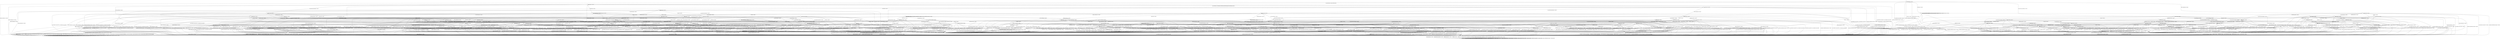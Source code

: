 digraph g {

	s0 [shape="circle" label="s0"];
	s1 [shape="circle" label="s1"];
	s2 [shape="circle" label="s2"];
	s3 [shape="circle" label="s3"];
	s4 [shape="circle" label="s4"];
	s5 [shape="circle" label="s5"];
	s6 [shape="circle" label="s6"];
	s7 [shape="circle" label="s7"];
	s8 [shape="circle" label="s8"];
	s9 [shape="circle" label="s9"];
	s10 [shape="circle" label="s10"];
	s11 [shape="circle" label="s11"];
	s12 [shape="circle" label="s12"];
	s13 [shape="circle" label="s13"];
	s14 [shape="circle" label="s14"];
	s15 [shape="circle" label="s15"];
	s16 [shape="circle" label="s16"];
	s17 [shape="circle" label="s17"];
	s18 [shape="circle" label="s18"];
	s19 [shape="circle" label="s19"];
	s20 [shape="circle" label="s20"];
	s21 [shape="circle" label="s21"];
	s22 [shape="circle" label="s22"];
	s23 [shape="circle" label="s23"];
	s24 [shape="circle" label="s24"];
	s25 [shape="circle" label="s25"];
	s26 [shape="circle" label="s26"];
	s27 [shape="circle" label="s27"];
	s28 [shape="circle" label="s28"];
	s29 [shape="circle" label="s29"];
	s30 [shape="circle" label="s30"];
	s31 [shape="circle" label="s31"];
	s32 [shape="circle" label="s32"];
	s33 [shape="circle" label="s33"];
	s34 [shape="circle" label="s34"];
	s35 [shape="circle" label="s35"];
	s36 [shape="circle" label="s36"];
	s37 [shape="circle" label="s37"];
	s38 [shape="circle" label="s38"];
	s39 [shape="circle" label="s39"];
	s40 [shape="circle" label="s40"];
	s41 [shape="circle" label="s41"];
	s42 [shape="circle" label="s42"];
	s43 [shape="circle" label="s43"];
	s44 [shape="circle" label="s44"];
	s45 [shape="circle" label="s45"];
	s46 [shape="circle" label="s46"];
	s47 [shape="circle" label="s47"];
	s48 [shape="circle" label="s48"];
	s49 [shape="circle" label="s49"];
	s50 [shape="circle" label="s50"];
	s51 [shape="circle" label="s51"];
	s52 [shape="circle" label="s52"];
	s53 [shape="circle" label="s53"];
	s54 [shape="circle" label="s54"];
	s55 [shape="circle" label="s55"];
	s56 [shape="circle" label="s56"];
	s57 [shape="circle" label="s57"];
	s58 [shape="circle" label="s58"];
	s59 [shape="circle" label="s59"];
	s60 [shape="circle" label="s60"];
	s61 [shape="circle" label="s61"];
	s62 [shape="circle" label="s62"];
	s63 [shape="circle" label="s63"];
	s64 [shape="circle" label="s64"];
	s65 [shape="circle" label="s65"];
	s66 [shape="circle" label="s66"];
	s67 [shape="circle" label="s67"];
	s68 [shape="circle" label="s68"];
	s69 [shape="circle" label="s69"];
	s70 [shape="circle" label="s70"];
	s71 [shape="circle" label="s71"];
	s72 [shape="circle" label="s72"];
	s73 [shape="circle" label="s73"];
	s74 [shape="circle" label="s74"];
	s75 [shape="circle" label="s75"];
	s76 [shape="circle" label="s76"];
	s77 [shape="circle" label="s77"];
	s78 [shape="circle" label="s78"];
	s79 [shape="circle" label="s79"];
	s80 [shape="circle" label="s80"];
	s81 [shape="circle" label="s81"];
	s82 [shape="circle" label="s82"];
	s83 [shape="circle" label="s83"];
	s84 [shape="circle" label="s84"];
	s85 [shape="circle" label="s85"];
	s86 [shape="circle" label="s86"];
	s87 [shape="circle" label="s87"];
	s88 [shape="circle" label="s88"];
	s89 [shape="circle" label="s89"];
	s90 [shape="circle" label="s90"];
	s91 [shape="circle" label="s91"];
	s92 [shape="circle" label="s92"];
	s93 [shape="circle" label="s93"];
	s94 [shape="circle" label="s94"];
	s95 [shape="circle" label="s95"];
	s96 [shape="circle" label="s96"];
	s97 [shape="circle" label="s97"];
	s98 [shape="circle" label="s98"];
	s99 [shape="circle" label="s99"];
	s100 [shape="circle" label="s100"];
	s101 [shape="circle" label="s101"];
	s102 [shape="circle" label="s102"];
	s103 [shape="circle" label="s103"];
	s104 [shape="circle" label="s104"];
	s105 [shape="circle" label="s105"];
	s106 [shape="circle" label="s106"];
	s107 [shape="circle" label="s107"];
	s0 -> s2 [label="RSA_CLIENT_HELLO / HELLO_VERIFY_REQUEST"];
	s0 -> s8 [label="RSA_CLIENT_KEY_EXCHANGE / TIMEOUT"];
	s0 -> s6 [label="CHANGE_CIPHER_SPEC / TIMEOUT"];
	s0 -> s5 [label="FINISHED / TIMEOUT"];
	s0 -> s0 [label="APPLICATION / TIMEOUT"];
	s0 -> s25 [label="CERTIFICATE / TIMEOUT"];
	s0 -> s10 [label="EMPTY_CERTIFICATE / TIMEOUT"];
	s0 -> s5 [label="CERTIFICATE_VERIFY / TIMEOUT"];
	s0 -> s1 [label="Alert(WARNING,CLOSE_NOTIFY) / TIMEOUT"];
	s0 -> s1 [label="Alert(FATAL,UNEXPECTED_MESSAGE) / TIMEOUT"];
	s1 -> s3 [label="RSA_CLIENT_HELLO / TIMEOUT"];
	s1 -> s3 [label="RSA_CLIENT_KEY_EXCHANGE / TIMEOUT"];
	s1 -> s3 [label="CHANGE_CIPHER_SPEC / TIMEOUT"];
	s1 -> s3 [label="FINISHED / TIMEOUT"];
	s1 -> s3 [label="APPLICATION / TIMEOUT"];
	s1 -> s3 [label="CERTIFICATE / TIMEOUT"];
	s1 -> s3 [label="EMPTY_CERTIFICATE / TIMEOUT"];
	s1 -> s3 [label="CERTIFICATE_VERIFY / TIMEOUT"];
	s1 -> s3 [label="Alert(WARNING,CLOSE_NOTIFY) / TIMEOUT"];
	s1 -> s3 [label="Alert(FATAL,UNEXPECTED_MESSAGE) / TIMEOUT"];
	s2 -> s4 [label="RSA_CLIENT_HELLO / SERVER_HELLO,CERTIFICATE,CERTIFICATE_REQUEST,SERVER_HELLO_DONE"];
	s2 -> s17 [label="RSA_CLIENT_KEY_EXCHANGE / TIMEOUT"];
	s2 -> s6 [label="CHANGE_CIPHER_SPEC / TIMEOUT"];
	s2 -> s29 [label="FINISHED / TIMEOUT"];
	s2 -> s2 [label="APPLICATION / TIMEOUT"];
	s2 -> s18 [label="CERTIFICATE / TIMEOUT"];
	s2 -> s21 [label="EMPTY_CERTIFICATE / TIMEOUT"];
	s2 -> s29 [label="CERTIFICATE_VERIFY / TIMEOUT"];
	s2 -> s1 [label="Alert(WARNING,CLOSE_NOTIFY) / Alert(WARNING,CLOSE_NOTIFY)"];
	s2 -> s1 [label="Alert(FATAL,UNEXPECTED_MESSAGE) / TIMEOUT"];
	s3 -> s3 [label="RSA_CLIENT_HELLO / SOCKET_CLOSED"];
	s3 -> s3 [label="RSA_CLIENT_KEY_EXCHANGE / SOCKET_CLOSED"];
	s3 -> s3 [label="CHANGE_CIPHER_SPEC / SOCKET_CLOSED"];
	s3 -> s3 [label="FINISHED / SOCKET_CLOSED"];
	s3 -> s3 [label="APPLICATION / SOCKET_CLOSED"];
	s3 -> s3 [label="CERTIFICATE / SOCKET_CLOSED"];
	s3 -> s3 [label="EMPTY_CERTIFICATE / SOCKET_CLOSED"];
	s3 -> s3 [label="CERTIFICATE_VERIFY / SOCKET_CLOSED"];
	s3 -> s3 [label="Alert(WARNING,CLOSE_NOTIFY) / SOCKET_CLOSED"];
	s3 -> s3 [label="Alert(FATAL,UNEXPECTED_MESSAGE) / SOCKET_CLOSED"];
	s4 -> s1 [label="RSA_CLIENT_HELLO / Alert(FATAL,UNEXPECTED_MESSAGE)"];
	s4 -> s7 [label="RSA_CLIENT_KEY_EXCHANGE / TIMEOUT"];
	s4 -> s6 [label="CHANGE_CIPHER_SPEC / TIMEOUT"];
	s4 -> s29 [label="FINISHED / TIMEOUT"];
	s4 -> s4 [label="APPLICATION / TIMEOUT"];
	s4 -> s48 [label="CERTIFICATE / TIMEOUT"];
	s4 -> s13 [label="EMPTY_CERTIFICATE / TIMEOUT"];
	s4 -> s29 [label="CERTIFICATE_VERIFY / TIMEOUT"];
	s4 -> s1 [label="Alert(WARNING,CLOSE_NOTIFY) / Alert(WARNING,CLOSE_NOTIFY)"];
	s4 -> s1 [label="Alert(FATAL,UNEXPECTED_MESSAGE) / TIMEOUT"];
	s5 -> s5 [label="RSA_CLIENT_HELLO / TIMEOUT"];
	s5 -> s5 [label="RSA_CLIENT_KEY_EXCHANGE / TIMEOUT"];
	s5 -> s6 [label="CHANGE_CIPHER_SPEC / TIMEOUT"];
	s5 -> s5 [label="FINISHED / TIMEOUT"];
	s5 -> s5 [label="APPLICATION / TIMEOUT"];
	s5 -> s5 [label="CERTIFICATE / TIMEOUT"];
	s5 -> s5 [label="EMPTY_CERTIFICATE / TIMEOUT"];
	s5 -> s5 [label="CERTIFICATE_VERIFY / TIMEOUT"];
	s5 -> s1 [label="Alert(WARNING,CLOSE_NOTIFY) / TIMEOUT"];
	s5 -> s1 [label="Alert(FATAL,UNEXPECTED_MESSAGE) / TIMEOUT"];
	s6 -> s6 [label="RSA_CLIENT_HELLO / TIMEOUT"];
	s6 -> s6 [label="RSA_CLIENT_KEY_EXCHANGE / TIMEOUT"];
	s6 -> s6 [label="CHANGE_CIPHER_SPEC / TIMEOUT"];
	s6 -> s6 [label="FINISHED / TIMEOUT"];
	s6 -> s6 [label="APPLICATION / TIMEOUT"];
	s6 -> s6 [label="CERTIFICATE / TIMEOUT"];
	s6 -> s6 [label="EMPTY_CERTIFICATE / TIMEOUT"];
	s6 -> s6 [label="CERTIFICATE_VERIFY / TIMEOUT"];
	s6 -> s6 [label="Alert(WARNING,CLOSE_NOTIFY) / TIMEOUT"];
	s6 -> s6 [label="Alert(FATAL,UNEXPECTED_MESSAGE) / TIMEOUT"];
	s7 -> s45 [label="RSA_CLIENT_HELLO / TIMEOUT"];
	s7 -> s29 [label="RSA_CLIENT_KEY_EXCHANGE / TIMEOUT"];
	s7 -> s30 [label="CHANGE_CIPHER_SPEC / TIMEOUT"];
	s7 -> s12 [label="FINISHED / TIMEOUT"];
	s7 -> s7 [label="APPLICATION / TIMEOUT"];
	s7 -> s54 [label="CERTIFICATE / TIMEOUT"];
	s7 -> s35 [label="EMPTY_CERTIFICATE / TIMEOUT"];
	s7 -> s14 [label="CERTIFICATE_VERIFY / TIMEOUT"];
	s7 -> s1 [label="Alert(WARNING,CLOSE_NOTIFY) / Alert(WARNING,CLOSE_NOTIFY)"];
	s7 -> s1 [label="Alert(FATAL,UNEXPECTED_MESSAGE) / TIMEOUT"];
	s8 -> s20 [label="RSA_CLIENT_HELLO / TIMEOUT"];
	s8 -> s5 [label="RSA_CLIENT_KEY_EXCHANGE / TIMEOUT"];
	s8 -> s9 [label="CHANGE_CIPHER_SPEC / TIMEOUT"];
	s8 -> s61 [label="FINISHED / TIMEOUT"];
	s8 -> s8 [label="APPLICATION / TIMEOUT"];
	s8 -> s37 [label="CERTIFICATE / TIMEOUT"];
	s8 -> s37 [label="EMPTY_CERTIFICATE / TIMEOUT"];
	s8 -> s11 [label="CERTIFICATE_VERIFY / TIMEOUT"];
	s8 -> s1 [label="Alert(WARNING,CLOSE_NOTIFY) / TIMEOUT"];
	s8 -> s1 [label="Alert(FATAL,UNEXPECTED_MESSAGE) / TIMEOUT"];
	s9 -> s1 [label="RSA_CLIENT_HELLO / TIMEOUT"];
	s9 -> s1 [label="RSA_CLIENT_KEY_EXCHANGE / TIMEOUT"];
	s9 -> s6 [label="CHANGE_CIPHER_SPEC / TIMEOUT"];
	s9 -> s1 [label="FINISHED / TIMEOUT"];
	s9 -> s9 [label="APPLICATION / TIMEOUT"];
	s9 -> s1 [label="CERTIFICATE / TIMEOUT"];
	s9 -> s1 [label="EMPTY_CERTIFICATE / TIMEOUT"];
	s9 -> s1 [label="CERTIFICATE_VERIFY / TIMEOUT"];
	s9 -> s9 [label="Alert(WARNING,CLOSE_NOTIFY) / TIMEOUT"];
	s9 -> s9 [label="Alert(FATAL,UNEXPECTED_MESSAGE) / TIMEOUT"];
	s10 -> s38 [label="RSA_CLIENT_HELLO / TIMEOUT"];
	s10 -> s37 [label="RSA_CLIENT_KEY_EXCHANGE / TIMEOUT"];
	s10 -> s9 [label="CHANGE_CIPHER_SPEC / TIMEOUT"];
	s10 -> s78 [label="FINISHED / TIMEOUT"];
	s10 -> s10 [label="APPLICATION / TIMEOUT"];
	s10 -> s5 [label="CERTIFICATE / TIMEOUT"];
	s10 -> s5 [label="EMPTY_CERTIFICATE / TIMEOUT"];
	s10 -> s89 [label="CERTIFICATE_VERIFY / TIMEOUT"];
	s10 -> s1 [label="Alert(WARNING,CLOSE_NOTIFY) / TIMEOUT"];
	s10 -> s1 [label="Alert(FATAL,UNEXPECTED_MESSAGE) / TIMEOUT"];
	s11 -> s43 [label="RSA_CLIENT_HELLO / TIMEOUT"];
	s11 -> s5 [label="RSA_CLIENT_KEY_EXCHANGE / TIMEOUT"];
	s11 -> s9 [label="CHANGE_CIPHER_SPEC / TIMEOUT"];
	s11 -> s36 [label="FINISHED / TIMEOUT"];
	s11 -> s11 [label="APPLICATION / TIMEOUT"];
	s11 -> s80 [label="CERTIFICATE / TIMEOUT"];
	s11 -> s80 [label="EMPTY_CERTIFICATE / TIMEOUT"];
	s11 -> s5 [label="CERTIFICATE_VERIFY / TIMEOUT"];
	s11 -> s1 [label="Alert(WARNING,CLOSE_NOTIFY) / TIMEOUT"];
	s11 -> s1 [label="Alert(FATAL,UNEXPECTED_MESSAGE) / TIMEOUT"];
	s12 -> s50 [label="RSA_CLIENT_HELLO / TIMEOUT"];
	s12 -> s29 [label="RSA_CLIENT_KEY_EXCHANGE / TIMEOUT"];
	s12 -> s19 [label="CHANGE_CIPHER_SPEC / TIMEOUT"];
	s12 -> s29 [label="FINISHED / TIMEOUT"];
	s12 -> s12 [label="APPLICATION / TIMEOUT"];
	s12 -> s42 [label="CERTIFICATE / TIMEOUT"];
	s12 -> s42 [label="EMPTY_CERTIFICATE / TIMEOUT"];
	s12 -> s99 [label="CERTIFICATE_VERIFY / TIMEOUT"];
	s12 -> s1 [label="Alert(WARNING,CLOSE_NOTIFY) / Alert(WARNING,CLOSE_NOTIFY)"];
	s12 -> s1 [label="Alert(FATAL,UNEXPECTED_MESSAGE) / TIMEOUT"];
	s13 -> s60 [label="RSA_CLIENT_HELLO / TIMEOUT"];
	s13 -> s35 [label="RSA_CLIENT_KEY_EXCHANGE / TIMEOUT"];
	s13 -> s15 [label="CHANGE_CIPHER_SPEC / TIMEOUT"];
	s13 -> s87 [label="FINISHED / TIMEOUT"];
	s13 -> s13 [label="APPLICATION / TIMEOUT"];
	s13 -> s29 [label="CERTIFICATE / TIMEOUT"];
	s13 -> s29 [label="EMPTY_CERTIFICATE / TIMEOUT"];
	s13 -> s28 [label="CERTIFICATE_VERIFY / TIMEOUT"];
	s13 -> s1 [label="Alert(WARNING,CLOSE_NOTIFY) / Alert(WARNING,CLOSE_NOTIFY)"];
	s13 -> s1 [label="Alert(FATAL,UNEXPECTED_MESSAGE) / TIMEOUT"];
	s14 -> s14 [label="RSA_CLIENT_HELLO / TIMEOUT"];
	s14 -> s29 [label="RSA_CLIENT_KEY_EXCHANGE / TIMEOUT"];
	s14 -> s16 [label="CHANGE_CIPHER_SPEC / TIMEOUT"];
	s14 -> s24 [label="FINISHED / TIMEOUT"];
	s14 -> s14 [label="APPLICATION / TIMEOUT"];
	s14 -> s81 [label="CERTIFICATE / TIMEOUT"];
	s14 -> s81 [label="EMPTY_CERTIFICATE / TIMEOUT"];
	s14 -> s29 [label="CERTIFICATE_VERIFY / TIMEOUT"];
	s14 -> s1 [label="Alert(WARNING,CLOSE_NOTIFY) / Alert(WARNING,CLOSE_NOTIFY)"];
	s14 -> s1 [label="Alert(FATAL,UNEXPECTED_MESSAGE) / TIMEOUT"];
	s15 -> s1 [label="RSA_CLIENT_HELLO / Alert(FATAL,BAD_CERTIFICATE)"];
	s15 -> s1 [label="RSA_CLIENT_KEY_EXCHANGE / Alert(FATAL,BAD_CERTIFICATE)"];
	s15 -> s6 [label="CHANGE_CIPHER_SPEC / TIMEOUT"];
	s15 -> s1 [label="FINISHED / Alert(FATAL,BAD_CERTIFICATE)"];
	s15 -> s15 [label="APPLICATION / TIMEOUT"];
	s15 -> s1 [label="CERTIFICATE / Alert(FATAL,BAD_CERTIFICATE)"];
	s15 -> s1 [label="EMPTY_CERTIFICATE / Alert(FATAL,BAD_CERTIFICATE)"];
	s15 -> s1 [label="CERTIFICATE_VERIFY / Alert(FATAL,BAD_CERTIFICATE)"];
	s15 -> s15 [label="Alert(WARNING,CLOSE_NOTIFY) / TIMEOUT"];
	s15 -> s15 [label="Alert(FATAL,UNEXPECTED_MESSAGE) / TIMEOUT"];
	s16 -> s1 [label="RSA_CLIENT_HELLO / Alert(FATAL,HANDSHAKE_FAILURE)"];
	s16 -> s1 [label="RSA_CLIENT_KEY_EXCHANGE / Alert(FATAL,HANDSHAKE_FAILURE)"];
	s16 -> s6 [label="CHANGE_CIPHER_SPEC / TIMEOUT"];
	s16 -> s1 [label="FINISHED / Alert(FATAL,HANDSHAKE_FAILURE)"];
	s16 -> s16 [label="APPLICATION / TIMEOUT"];
	s16 -> s1 [label="CERTIFICATE / Alert(FATAL,HANDSHAKE_FAILURE)"];
	s16 -> s1 [label="EMPTY_CERTIFICATE / Alert(FATAL,HANDSHAKE_FAILURE)"];
	s16 -> s1 [label="CERTIFICATE_VERIFY / Alert(FATAL,HANDSHAKE_FAILURE)"];
	s16 -> s16 [label="Alert(WARNING,CLOSE_NOTIFY) / TIMEOUT"];
	s16 -> s16 [label="Alert(FATAL,UNEXPECTED_MESSAGE) / TIMEOUT"];
	s17 -> s45 [label="RSA_CLIENT_HELLO / TIMEOUT"];
	s17 -> s29 [label="RSA_CLIENT_KEY_EXCHANGE / TIMEOUT"];
	s17 -> s19 [label="CHANGE_CIPHER_SPEC / TIMEOUT"];
	s17 -> s12 [label="FINISHED / TIMEOUT"];
	s17 -> s17 [label="APPLICATION / TIMEOUT"];
	s17 -> s40 [label="CERTIFICATE / TIMEOUT"];
	s17 -> s40 [label="EMPTY_CERTIFICATE / TIMEOUT"];
	s17 -> s67 [label="CERTIFICATE_VERIFY / TIMEOUT"];
	s17 -> s1 [label="Alert(WARNING,CLOSE_NOTIFY) / Alert(WARNING,CLOSE_NOTIFY)"];
	s17 -> s1 [label="Alert(FATAL,UNEXPECTED_MESSAGE) / TIMEOUT"];
	s18 -> s18 [label="RSA_CLIENT_HELLO / TIMEOUT"];
	s18 -> s26 [label="RSA_CLIENT_KEY_EXCHANGE / TIMEOUT"];
	s18 -> s6 [label="CHANGE_CIPHER_SPEC / TIMEOUT"];
	s18 -> s102 [label="FINISHED / TIMEOUT"];
	s18 -> s18 [label="APPLICATION / TIMEOUT"];
	s18 -> s29 [label="CERTIFICATE / TIMEOUT"];
	s18 -> s29 [label="EMPTY_CERTIFICATE / TIMEOUT"];
	s18 -> s23 [label="CERTIFICATE_VERIFY / TIMEOUT"];
	s18 -> s1 [label="Alert(WARNING,CLOSE_NOTIFY) / Alert(WARNING,CLOSE_NOTIFY)"];
	s18 -> s1 [label="Alert(FATAL,UNEXPECTED_MESSAGE) / TIMEOUT"];
	s19 -> s1 [label="RSA_CLIENT_HELLO / Alert(FATAL,UNEXPECTED_MESSAGE)"];
	s19 -> s1 [label="RSA_CLIENT_KEY_EXCHANGE / Alert(FATAL,UNEXPECTED_MESSAGE)"];
	s19 -> s6 [label="CHANGE_CIPHER_SPEC / TIMEOUT"];
	s19 -> s1 [label="FINISHED / Alert(FATAL,UNEXPECTED_MESSAGE)"];
	s19 -> s19 [label="APPLICATION / TIMEOUT"];
	s19 -> s1 [label="CERTIFICATE / Alert(FATAL,UNEXPECTED_MESSAGE)"];
	s19 -> s1 [label="EMPTY_CERTIFICATE / Alert(FATAL,UNEXPECTED_MESSAGE)"];
	s19 -> s1 [label="CERTIFICATE_VERIFY / Alert(FATAL,UNEXPECTED_MESSAGE)"];
	s19 -> s19 [label="Alert(WARNING,CLOSE_NOTIFY) / TIMEOUT"];
	s19 -> s19 [label="Alert(FATAL,UNEXPECTED_MESSAGE) / TIMEOUT"];
	s20 -> s5 [label="RSA_CLIENT_HELLO / TIMEOUT"];
	s20 -> s5 [label="RSA_CLIENT_KEY_EXCHANGE / TIMEOUT"];
	s20 -> s9 [label="CHANGE_CIPHER_SPEC / TIMEOUT"];
	s20 -> s63 [label="FINISHED / TIMEOUT"];
	s20 -> s20 [label="APPLICATION / TIMEOUT"];
	s20 -> s75 [label="CERTIFICATE / TIMEOUT"];
	s20 -> s75 [label="EMPTY_CERTIFICATE / TIMEOUT"];
	s20 -> s43 [label="CERTIFICATE_VERIFY / TIMEOUT"];
	s20 -> s1 [label="Alert(WARNING,CLOSE_NOTIFY) / TIMEOUT"];
	s20 -> s1 [label="Alert(FATAL,UNEXPECTED_MESSAGE) / TIMEOUT"];
	s21 -> s94 [label="RSA_CLIENT_HELLO / TIMEOUT"];
	s21 -> s40 [label="RSA_CLIENT_KEY_EXCHANGE / TIMEOUT"];
	s21 -> s19 [label="CHANGE_CIPHER_SPEC / TIMEOUT"];
	s21 -> s22 [label="FINISHED / TIMEOUT"];
	s21 -> s21 [label="APPLICATION / TIMEOUT"];
	s21 -> s29 [label="CERTIFICATE / TIMEOUT"];
	s21 -> s29 [label="EMPTY_CERTIFICATE / TIMEOUT"];
	s21 -> s23 [label="CERTIFICATE_VERIFY / TIMEOUT"];
	s21 -> s1 [label="Alert(WARNING,CLOSE_NOTIFY) / Alert(WARNING,CLOSE_NOTIFY)"];
	s21 -> s1 [label="Alert(FATAL,UNEXPECTED_MESSAGE) / TIMEOUT"];
	s22 -> s44 [label="RSA_CLIENT_HELLO / TIMEOUT"];
	s22 -> s42 [label="RSA_CLIENT_KEY_EXCHANGE / TIMEOUT"];
	s22 -> s19 [label="CHANGE_CIPHER_SPEC / TIMEOUT"];
	s22 -> s29 [label="FINISHED / TIMEOUT"];
	s22 -> s22 [label="APPLICATION / TIMEOUT"];
	s22 -> s29 [label="CERTIFICATE / TIMEOUT"];
	s22 -> s29 [label="EMPTY_CERTIFICATE / TIMEOUT"];
	s22 -> s57 [label="CERTIFICATE_VERIFY / TIMEOUT"];
	s22 -> s1 [label="Alert(WARNING,CLOSE_NOTIFY) / Alert(WARNING,CLOSE_NOTIFY)"];
	s22 -> s1 [label="Alert(FATAL,UNEXPECTED_MESSAGE) / TIMEOUT"];
	s23 -> s58 [label="RSA_CLIENT_HELLO / TIMEOUT"];
	s23 -> s27 [label="RSA_CLIENT_KEY_EXCHANGE / TIMEOUT"];
	s23 -> s19 [label="CHANGE_CIPHER_SPEC / TIMEOUT"];
	s23 -> s57 [label="FINISHED / TIMEOUT"];
	s23 -> s23 [label="APPLICATION / TIMEOUT"];
	s23 -> s29 [label="CERTIFICATE / TIMEOUT"];
	s23 -> s29 [label="EMPTY_CERTIFICATE / TIMEOUT"];
	s23 -> s29 [label="CERTIFICATE_VERIFY / TIMEOUT"];
	s23 -> s1 [label="Alert(WARNING,CLOSE_NOTIFY) / Alert(WARNING,CLOSE_NOTIFY)"];
	s23 -> s1 [label="Alert(FATAL,UNEXPECTED_MESSAGE) / TIMEOUT"];
	s24 -> s46 [label="RSA_CLIENT_HELLO / TIMEOUT"];
	s24 -> s29 [label="RSA_CLIENT_KEY_EXCHANGE / TIMEOUT"];
	s24 -> s16 [label="CHANGE_CIPHER_SPEC / TIMEOUT"];
	s24 -> s29 [label="FINISHED / TIMEOUT"];
	s24 -> s24 [label="APPLICATION / TIMEOUT"];
	s24 -> s55 [label="CERTIFICATE / TIMEOUT"];
	s24 -> s55 [label="EMPTY_CERTIFICATE / TIMEOUT"];
	s24 -> s29 [label="CERTIFICATE_VERIFY / TIMEOUT"];
	s24 -> s1 [label="Alert(WARNING,CLOSE_NOTIFY) / Alert(WARNING,CLOSE_NOTIFY)"];
	s24 -> s1 [label="Alert(FATAL,UNEXPECTED_MESSAGE) / TIMEOUT"];
	s25 -> s25 [label="RSA_CLIENT_HELLO / TIMEOUT"];
	s25 -> s25 [label="RSA_CLIENT_KEY_EXCHANGE / TIMEOUT"];
	s25 -> s6 [label="CHANGE_CIPHER_SPEC / TIMEOUT"];
	s25 -> s25 [label="FINISHED / TIMEOUT"];
	s25 -> s25 [label="APPLICATION / TIMEOUT"];
	s25 -> s5 [label="CERTIFICATE / TIMEOUT"];
	s25 -> s5 [label="EMPTY_CERTIFICATE / TIMEOUT"];
	s25 -> s89 [label="CERTIFICATE_VERIFY / TIMEOUT"];
	s25 -> s1 [label="Alert(WARNING,CLOSE_NOTIFY) / TIMEOUT"];
	s25 -> s1 [label="Alert(FATAL,UNEXPECTED_MESSAGE) / TIMEOUT"];
	s26 -> s26 [label="RSA_CLIENT_HELLO / TIMEOUT"];
	s26 -> s29 [label="RSA_CLIENT_KEY_EXCHANGE / TIMEOUT"];
	s26 -> s6 [label="CHANGE_CIPHER_SPEC / TIMEOUT"];
	s26 -> s69 [label="FINISHED / TIMEOUT"];
	s26 -> s26 [label="APPLICATION / TIMEOUT"];
	s26 -> s29 [label="CERTIFICATE / TIMEOUT"];
	s26 -> s29 [label="EMPTY_CERTIFICATE / TIMEOUT"];
	s26 -> s27 [label="CERTIFICATE_VERIFY / TIMEOUT"];
	s26 -> s1 [label="Alert(WARNING,CLOSE_NOTIFY) / Alert(WARNING,CLOSE_NOTIFY)"];
	s26 -> s1 [label="Alert(FATAL,UNEXPECTED_MESSAGE) / TIMEOUT"];
	s27 -> s73 [label="RSA_CLIENT_HELLO / TIMEOUT"];
	s27 -> s29 [label="RSA_CLIENT_KEY_EXCHANGE / TIMEOUT"];
	s27 -> s19 [label="CHANGE_CIPHER_SPEC / TIMEOUT"];
	s27 -> s66 [label="FINISHED / TIMEOUT"];
	s27 -> s27 [label="APPLICATION / TIMEOUT"];
	s27 -> s29 [label="CERTIFICATE / TIMEOUT"];
	s27 -> s29 [label="EMPTY_CERTIFICATE / TIMEOUT"];
	s27 -> s29 [label="CERTIFICATE_VERIFY / TIMEOUT"];
	s27 -> s1 [label="Alert(WARNING,CLOSE_NOTIFY) / Alert(WARNING,CLOSE_NOTIFY)"];
	s27 -> s1 [label="Alert(FATAL,UNEXPECTED_MESSAGE) / TIMEOUT"];
	s28 -> s34 [label="RSA_CLIENT_HELLO / TIMEOUT"];
	s28 -> s70 [label="RSA_CLIENT_KEY_EXCHANGE / TIMEOUT"];
	s28 -> s15 [label="CHANGE_CIPHER_SPEC / TIMEOUT"];
	s28 -> s79 [label="FINISHED / TIMEOUT"];
	s28 -> s28 [label="APPLICATION / TIMEOUT"];
	s28 -> s29 [label="CERTIFICATE / TIMEOUT"];
	s28 -> s29 [label="EMPTY_CERTIFICATE / TIMEOUT"];
	s28 -> s29 [label="CERTIFICATE_VERIFY / TIMEOUT"];
	s28 -> s1 [label="Alert(WARNING,CLOSE_NOTIFY) / Alert(WARNING,CLOSE_NOTIFY)"];
	s28 -> s1 [label="Alert(FATAL,UNEXPECTED_MESSAGE) / TIMEOUT"];
	s29 -> s29 [label="RSA_CLIENT_HELLO / TIMEOUT"];
	s29 -> s29 [label="RSA_CLIENT_KEY_EXCHANGE / TIMEOUT"];
	s29 -> s6 [label="CHANGE_CIPHER_SPEC / TIMEOUT"];
	s29 -> s29 [label="FINISHED / TIMEOUT"];
	s29 -> s29 [label="APPLICATION / TIMEOUT"];
	s29 -> s29 [label="CERTIFICATE / TIMEOUT"];
	s29 -> s29 [label="EMPTY_CERTIFICATE / TIMEOUT"];
	s29 -> s29 [label="CERTIFICATE_VERIFY / TIMEOUT"];
	s29 -> s1 [label="Alert(WARNING,CLOSE_NOTIFY) / Alert(WARNING,CLOSE_NOTIFY)"];
	s29 -> s1 [label="Alert(FATAL,UNEXPECTED_MESSAGE) / TIMEOUT"];
	s30 -> s39 [label="RSA_CLIENT_HELLO / TIMEOUT"];
	s30 -> s29 [label="RSA_CLIENT_KEY_EXCHANGE / TIMEOUT"];
	s30 -> s6 [label="CHANGE_CIPHER_SPEC / TIMEOUT"];
	s30 -> s47 [label="FINISHED / CHANGE_CIPHER_SPEC,FINISHED,CHANGE_CIPHER_SPEC,FINISHED"];
	s30 -> s30 [label="APPLICATION / TIMEOUT"];
	s30 -> s31 [label="CERTIFICATE / TIMEOUT"];
	s30 -> s59 [label="EMPTY_CERTIFICATE / TIMEOUT"];
	s30 -> s100 [label="CERTIFICATE_VERIFY / TIMEOUT"];
	s30 -> s30 [label="Alert(WARNING,CLOSE_NOTIFY) / TIMEOUT"];
	s30 -> s30 [label="Alert(FATAL,UNEXPECTED_MESSAGE) / TIMEOUT"];
	s31 -> s84 [label="RSA_CLIENT_HELLO / TIMEOUT"];
	s31 -> s29 [label="RSA_CLIENT_KEY_EXCHANGE / TIMEOUT"];
	s31 -> s19 [label="CHANGE_CIPHER_SPEC / TIMEOUT"];
	s31 -> s32 [label="FINISHED / TIMEOUT"];
	s31 -> s29 [label="APPLICATION / TIMEOUT"];
	s31 -> s29 [label="CERTIFICATE / TIMEOUT"];
	s31 -> s29 [label="EMPTY_CERTIFICATE / TIMEOUT"];
	s31 -> s31 [label="CERTIFICATE_VERIFY / TIMEOUT"];
	s31 -> s1 [label="Alert(WARNING,CLOSE_NOTIFY) / Alert(WARNING,CLOSE_NOTIFY)"];
	s31 -> s1 [label="Alert(FATAL,UNEXPECTED_MESSAGE) / TIMEOUT"];
	s32 -> s32 [label="RSA_CLIENT_HELLO / TIMEOUT"];
	s32 -> s29 [label="RSA_CLIENT_KEY_EXCHANGE / TIMEOUT"];
	s32 -> s33 [label="CHANGE_CIPHER_SPEC / TIMEOUT"];
	s32 -> s29 [label="FINISHED / TIMEOUT"];
	s32 -> s29 [label="APPLICATION / TIMEOUT"];
	s32 -> s29 [label="CERTIFICATE / TIMEOUT"];
	s32 -> s29 [label="EMPTY_CERTIFICATE / TIMEOUT"];
	s32 -> s83 [label="CERTIFICATE_VERIFY / TIMEOUT"];
	s32 -> s1 [label="Alert(WARNING,CLOSE_NOTIFY) / Alert(WARNING,CLOSE_NOTIFY)"];
	s32 -> s1 [label="Alert(FATAL,UNEXPECTED_MESSAGE) / TIMEOUT"];
	s33 -> s6 [label="RSA_CLIENT_HELLO / CHANGE_CIPHER_SPEC,FINISHED,CHANGE_CIPHER_SPEC,FINISHED"];
	s33 -> s6 [label="RSA_CLIENT_KEY_EXCHANGE / CHANGE_CIPHER_SPEC,UNKNOWN_MESSAGE,CHANGE_CIPHER_SPEC,UNKNOWN_MESSAGE"];
	s33 -> s6 [label="CHANGE_CIPHER_SPEC / TIMEOUT"];
	s33 -> s6 [label="FINISHED / CHANGE_CIPHER_SPEC,FINISHED,CHANGE_CIPHER_SPEC,FINISHED"];
	s33 -> s33 [label="APPLICATION / TIMEOUT"];
	s33 -> s6 [label="CERTIFICATE / CHANGE_CIPHER_SPEC,FINISHED,CHANGE_CIPHER_SPEC,FINISHED"];
	s33 -> s6 [label="EMPTY_CERTIFICATE / CHANGE_CIPHER_SPEC,FINISHED,CHANGE_CIPHER_SPEC,FINISHED"];
	s33 -> s6 [label="CERTIFICATE_VERIFY / CHANGE_CIPHER_SPEC,FINISHED,CHANGE_CIPHER_SPEC,FINISHED"];
	s33 -> s33 [label="Alert(WARNING,CLOSE_NOTIFY) / TIMEOUT"];
	s33 -> s33 [label="Alert(FATAL,UNEXPECTED_MESSAGE) / TIMEOUT"];
	s34 -> s29 [label="RSA_CLIENT_HELLO / TIMEOUT"];
	s34 -> s95 [label="RSA_CLIENT_KEY_EXCHANGE / TIMEOUT"];
	s34 -> s15 [label="CHANGE_CIPHER_SPEC / TIMEOUT"];
	s34 -> s97 [label="FINISHED / TIMEOUT"];
	s34 -> s34 [label="APPLICATION / TIMEOUT"];
	s34 -> s29 [label="CERTIFICATE / TIMEOUT"];
	s34 -> s29 [label="EMPTY_CERTIFICATE / TIMEOUT"];
	s34 -> s29 [label="CERTIFICATE_VERIFY / TIMEOUT"];
	s34 -> s1 [label="Alert(WARNING,CLOSE_NOTIFY) / Alert(WARNING,CLOSE_NOTIFY)"];
	s34 -> s1 [label="Alert(FATAL,UNEXPECTED_MESSAGE) / TIMEOUT"];
	s35 -> s74 [label="RSA_CLIENT_HELLO / TIMEOUT"];
	s35 -> s29 [label="RSA_CLIENT_KEY_EXCHANGE / TIMEOUT"];
	s35 -> s15 [label="CHANGE_CIPHER_SPEC / TIMEOUT"];
	s35 -> s65 [label="FINISHED / TIMEOUT"];
	s35 -> s35 [label="APPLICATION / TIMEOUT"];
	s35 -> s29 [label="CERTIFICATE / TIMEOUT"];
	s35 -> s29 [label="EMPTY_CERTIFICATE / TIMEOUT"];
	s35 -> s70 [label="CERTIFICATE_VERIFY / TIMEOUT"];
	s35 -> s1 [label="Alert(WARNING,CLOSE_NOTIFY) / Alert(WARNING,CLOSE_NOTIFY)"];
	s35 -> s1 [label="Alert(FATAL,UNEXPECTED_MESSAGE) / TIMEOUT"];
	s36 -> s41 [label="RSA_CLIENT_HELLO / TIMEOUT"];
	s36 -> s5 [label="RSA_CLIENT_KEY_EXCHANGE / TIMEOUT"];
	s36 -> s9 [label="CHANGE_CIPHER_SPEC / TIMEOUT"];
	s36 -> s5 [label="FINISHED / TIMEOUT"];
	s36 -> s36 [label="APPLICATION / TIMEOUT"];
	s36 -> s72 [label="CERTIFICATE / TIMEOUT"];
	s36 -> s72 [label="EMPTY_CERTIFICATE / TIMEOUT"];
	s36 -> s5 [label="CERTIFICATE_VERIFY / TIMEOUT"];
	s36 -> s1 [label="Alert(WARNING,CLOSE_NOTIFY) / TIMEOUT"];
	s36 -> s1 [label="Alert(FATAL,UNEXPECTED_MESSAGE) / TIMEOUT"];
	s37 -> s75 [label="RSA_CLIENT_HELLO / TIMEOUT"];
	s37 -> s5 [label="RSA_CLIENT_KEY_EXCHANGE / TIMEOUT"];
	s37 -> s9 [label="CHANGE_CIPHER_SPEC / TIMEOUT"];
	s37 -> s62 [label="FINISHED / TIMEOUT"];
	s37 -> s37 [label="APPLICATION / TIMEOUT"];
	s37 -> s5 [label="CERTIFICATE / TIMEOUT"];
	s37 -> s5 [label="EMPTY_CERTIFICATE / TIMEOUT"];
	s37 -> s80 [label="CERTIFICATE_VERIFY / TIMEOUT"];
	s37 -> s1 [label="Alert(WARNING,CLOSE_NOTIFY) / TIMEOUT"];
	s37 -> s1 [label="Alert(FATAL,UNEXPECTED_MESSAGE) / TIMEOUT"];
	s38 -> s5 [label="RSA_CLIENT_HELLO / TIMEOUT"];
	s38 -> s75 [label="RSA_CLIENT_KEY_EXCHANGE / TIMEOUT"];
	s38 -> s9 [label="CHANGE_CIPHER_SPEC / TIMEOUT"];
	s38 -> s64 [label="FINISHED / TIMEOUT"];
	s38 -> s38 [label="APPLICATION / TIMEOUT"];
	s38 -> s5 [label="CERTIFICATE / TIMEOUT"];
	s38 -> s5 [label="EMPTY_CERTIFICATE / TIMEOUT"];
	s38 -> s91 [label="CERTIFICATE_VERIFY / TIMEOUT"];
	s38 -> s1 [label="Alert(WARNING,CLOSE_NOTIFY) / TIMEOUT"];
	s38 -> s1 [label="Alert(FATAL,UNEXPECTED_MESSAGE) / TIMEOUT"];
	s39 -> s29 [label="RSA_CLIENT_HELLO / TIMEOUT"];
	s39 -> s29 [label="RSA_CLIENT_KEY_EXCHANGE / TIMEOUT"];
	s39 -> s19 [label="CHANGE_CIPHER_SPEC / TIMEOUT"];
	s39 -> s101 [label="FINISHED / TIMEOUT"];
	s39 -> s29 [label="APPLICATION / TIMEOUT"];
	s39 -> s84 [label="CERTIFICATE / TIMEOUT"];
	s39 -> s84 [label="EMPTY_CERTIFICATE / TIMEOUT"];
	s39 -> s39 [label="CERTIFICATE_VERIFY / TIMEOUT"];
	s39 -> s1 [label="Alert(WARNING,CLOSE_NOTIFY) / Alert(WARNING,CLOSE_NOTIFY)"];
	s39 -> s1 [label="Alert(FATAL,UNEXPECTED_MESSAGE) / TIMEOUT"];
	s40 -> s53 [label="RSA_CLIENT_HELLO / TIMEOUT"];
	s40 -> s29 [label="RSA_CLIENT_KEY_EXCHANGE / TIMEOUT"];
	s40 -> s19 [label="CHANGE_CIPHER_SPEC / TIMEOUT"];
	s40 -> s42 [label="FINISHED / TIMEOUT"];
	s40 -> s40 [label="APPLICATION / TIMEOUT"];
	s40 -> s29 [label="CERTIFICATE / TIMEOUT"];
	s40 -> s29 [label="EMPTY_CERTIFICATE / TIMEOUT"];
	s40 -> s27 [label="CERTIFICATE_VERIFY / TIMEOUT"];
	s40 -> s1 [label="Alert(WARNING,CLOSE_NOTIFY) / Alert(WARNING,CLOSE_NOTIFY)"];
	s40 -> s1 [label="Alert(FATAL,UNEXPECTED_MESSAGE) / TIMEOUT"];
	s41 -> s5 [label="RSA_CLIENT_HELLO / TIMEOUT"];
	s41 -> s5 [label="RSA_CLIENT_KEY_EXCHANGE / TIMEOUT"];
	s41 -> s9 [label="CHANGE_CIPHER_SPEC / TIMEOUT"];
	s41 -> s5 [label="FINISHED / TIMEOUT"];
	s41 -> s41 [label="APPLICATION / TIMEOUT"];
	s41 -> s82 [label="CERTIFICATE / TIMEOUT"];
	s41 -> s82 [label="EMPTY_CERTIFICATE / TIMEOUT"];
	s41 -> s5 [label="CERTIFICATE_VERIFY / TIMEOUT"];
	s41 -> s1 [label="Alert(WARNING,CLOSE_NOTIFY) / TIMEOUT"];
	s41 -> s1 [label="Alert(FATAL,UNEXPECTED_MESSAGE) / TIMEOUT"];
	s42 -> s51 [label="RSA_CLIENT_HELLO / TIMEOUT"];
	s42 -> s29 [label="RSA_CLIENT_KEY_EXCHANGE / TIMEOUT"];
	s42 -> s19 [label="CHANGE_CIPHER_SPEC / TIMEOUT"];
	s42 -> s29 [label="FINISHED / TIMEOUT"];
	s42 -> s42 [label="APPLICATION / TIMEOUT"];
	s42 -> s29 [label="CERTIFICATE / TIMEOUT"];
	s42 -> s29 [label="EMPTY_CERTIFICATE / TIMEOUT"];
	s42 -> s66 [label="CERTIFICATE_VERIFY / TIMEOUT"];
	s42 -> s1 [label="Alert(WARNING,CLOSE_NOTIFY) / Alert(WARNING,CLOSE_NOTIFY)"];
	s42 -> s1 [label="Alert(FATAL,UNEXPECTED_MESSAGE) / TIMEOUT"];
	s43 -> s5 [label="RSA_CLIENT_HELLO / TIMEOUT"];
	s43 -> s5 [label="RSA_CLIENT_KEY_EXCHANGE / TIMEOUT"];
	s43 -> s9 [label="CHANGE_CIPHER_SPEC / TIMEOUT"];
	s43 -> s41 [label="FINISHED / TIMEOUT"];
	s43 -> s43 [label="APPLICATION / TIMEOUT"];
	s43 -> s92 [label="CERTIFICATE / TIMEOUT"];
	s43 -> s92 [label="EMPTY_CERTIFICATE / TIMEOUT"];
	s43 -> s5 [label="CERTIFICATE_VERIFY / TIMEOUT"];
	s43 -> s1 [label="Alert(WARNING,CLOSE_NOTIFY) / TIMEOUT"];
	s43 -> s1 [label="Alert(FATAL,UNEXPECTED_MESSAGE) / TIMEOUT"];
	s44 -> s29 [label="RSA_CLIENT_HELLO / TIMEOUT"];
	s44 -> s51 [label="RSA_CLIENT_KEY_EXCHANGE / TIMEOUT"];
	s44 -> s19 [label="CHANGE_CIPHER_SPEC / TIMEOUT"];
	s44 -> s29 [label="FINISHED / TIMEOUT"];
	s44 -> s44 [label="APPLICATION / TIMEOUT"];
	s44 -> s29 [label="CERTIFICATE / TIMEOUT"];
	s44 -> s29 [label="EMPTY_CERTIFICATE / TIMEOUT"];
	s44 -> s52 [label="CERTIFICATE_VERIFY / TIMEOUT"];
	s44 -> s1 [label="Alert(WARNING,CLOSE_NOTIFY) / Alert(WARNING,CLOSE_NOTIFY)"];
	s44 -> s1 [label="Alert(FATAL,UNEXPECTED_MESSAGE) / TIMEOUT"];
	s45 -> s29 [label="RSA_CLIENT_HELLO / TIMEOUT"];
	s45 -> s29 [label="RSA_CLIENT_KEY_EXCHANGE / TIMEOUT"];
	s45 -> s19 [label="CHANGE_CIPHER_SPEC / TIMEOUT"];
	s45 -> s50 [label="FINISHED / TIMEOUT"];
	s45 -> s45 [label="APPLICATION / TIMEOUT"];
	s45 -> s53 [label="CERTIFICATE / TIMEOUT"];
	s45 -> s53 [label="EMPTY_CERTIFICATE / TIMEOUT"];
	s45 -> s90 [label="CERTIFICATE_VERIFY / TIMEOUT"];
	s45 -> s1 [label="Alert(WARNING,CLOSE_NOTIFY) / Alert(WARNING,CLOSE_NOTIFY)"];
	s45 -> s1 [label="Alert(FATAL,UNEXPECTED_MESSAGE) / TIMEOUT"];
	s46 -> s29 [label="RSA_CLIENT_HELLO / TIMEOUT"];
	s46 -> s29 [label="RSA_CLIENT_KEY_EXCHANGE / TIMEOUT"];
	s46 -> s16 [label="CHANGE_CIPHER_SPEC / TIMEOUT"];
	s46 -> s29 [label="FINISHED / TIMEOUT"];
	s46 -> s46 [label="APPLICATION / TIMEOUT"];
	s46 -> s56 [label="CERTIFICATE / TIMEOUT"];
	s46 -> s56 [label="EMPTY_CERTIFICATE / TIMEOUT"];
	s46 -> s29 [label="CERTIFICATE_VERIFY / TIMEOUT"];
	s46 -> s1 [label="Alert(WARNING,CLOSE_NOTIFY) / Alert(WARNING,CLOSE_NOTIFY)"];
	s46 -> s1 [label="Alert(FATAL,UNEXPECTED_MESSAGE) / TIMEOUT"];
	s47 -> s47 [label="RSA_CLIENT_HELLO / TIMEOUT"];
	s47 -> s47 [label="RSA_CLIENT_KEY_EXCHANGE / TIMEOUT"];
	s47 -> s6 [label="CHANGE_CIPHER_SPEC / TIMEOUT"];
	s47 -> s47 [label="FINISHED / TIMEOUT"];
	s47 -> s1 [label="APPLICATION / APPLICATION"];
	s47 -> s47 [label="CERTIFICATE / TIMEOUT"];
	s47 -> s47 [label="EMPTY_CERTIFICATE / TIMEOUT"];
	s47 -> s47 [label="CERTIFICATE_VERIFY / TIMEOUT"];
	s47 -> s1 [label="Alert(WARNING,CLOSE_NOTIFY) / TIMEOUT"];
	s47 -> s1 [label="Alert(FATAL,UNEXPECTED_MESSAGE) / TIMEOUT"];
	s48 -> s18 [label="RSA_CLIENT_HELLO / TIMEOUT"];
	s48 -> s49 [label="RSA_CLIENT_KEY_EXCHANGE / TIMEOUT"];
	s48 -> s6 [label="CHANGE_CIPHER_SPEC / TIMEOUT"];
	s48 -> s102 [label="FINISHED / TIMEOUT"];
	s48 -> s48 [label="APPLICATION / TIMEOUT"];
	s48 -> s29 [label="CERTIFICATE / TIMEOUT"];
	s48 -> s29 [label="EMPTY_CERTIFICATE / TIMEOUT"];
	s48 -> s77 [label="CERTIFICATE_VERIFY / TIMEOUT"];
	s48 -> s1 [label="Alert(WARNING,CLOSE_NOTIFY) / Alert(WARNING,CLOSE_NOTIFY)"];
	s48 -> s1 [label="Alert(FATAL,UNEXPECTED_MESSAGE) / TIMEOUT"];
	s49 -> s26 [label="RSA_CLIENT_HELLO / TIMEOUT"];
	s49 -> s29 [label="RSA_CLIENT_KEY_EXCHANGE / TIMEOUT"];
	s49 -> s6 [label="CHANGE_CIPHER_SPEC / TIMEOUT"];
	s49 -> s69 [label="FINISHED / TIMEOUT"];
	s49 -> s49 [label="APPLICATION / TIMEOUT"];
	s49 -> s29 [label="CERTIFICATE / TIMEOUT"];
	s49 -> s29 [label="EMPTY_CERTIFICATE / TIMEOUT"];
	s49 -> s96 [label="CERTIFICATE_VERIFY / TIMEOUT"];
	s49 -> s1 [label="Alert(WARNING,CLOSE_NOTIFY) / Alert(WARNING,CLOSE_NOTIFY)"];
	s49 -> s1 [label="Alert(FATAL,UNEXPECTED_MESSAGE) / TIMEOUT"];
	s50 -> s29 [label="RSA_CLIENT_HELLO / TIMEOUT"];
	s50 -> s29 [label="RSA_CLIENT_KEY_EXCHANGE / TIMEOUT"];
	s50 -> s19 [label="CHANGE_CIPHER_SPEC / TIMEOUT"];
	s50 -> s29 [label="FINISHED / TIMEOUT"];
	s50 -> s50 [label="APPLICATION / TIMEOUT"];
	s50 -> s51 [label="CERTIFICATE / TIMEOUT"];
	s50 -> s51 [label="EMPTY_CERTIFICATE / TIMEOUT"];
	s50 -> s50 [label="CERTIFICATE_VERIFY / TIMEOUT"];
	s50 -> s1 [label="Alert(WARNING,CLOSE_NOTIFY) / Alert(WARNING,CLOSE_NOTIFY)"];
	s50 -> s1 [label="Alert(FATAL,UNEXPECTED_MESSAGE) / TIMEOUT"];
	s51 -> s29 [label="RSA_CLIENT_HELLO / TIMEOUT"];
	s51 -> s29 [label="RSA_CLIENT_KEY_EXCHANGE / TIMEOUT"];
	s51 -> s19 [label="CHANGE_CIPHER_SPEC / TIMEOUT"];
	s51 -> s29 [label="FINISHED / TIMEOUT"];
	s51 -> s51 [label="APPLICATION / TIMEOUT"];
	s51 -> s29 [label="CERTIFICATE / TIMEOUT"];
	s51 -> s29 [label="EMPTY_CERTIFICATE / TIMEOUT"];
	s51 -> s71 [label="CERTIFICATE_VERIFY / TIMEOUT"];
	s51 -> s1 [label="Alert(WARNING,CLOSE_NOTIFY) / Alert(WARNING,CLOSE_NOTIFY)"];
	s51 -> s1 [label="Alert(FATAL,UNEXPECTED_MESSAGE) / TIMEOUT"];
	s52 -> s29 [label="RSA_CLIENT_HELLO / TIMEOUT"];
	s52 -> s71 [label="RSA_CLIENT_KEY_EXCHANGE / TIMEOUT"];
	s52 -> s19 [label="CHANGE_CIPHER_SPEC / TIMEOUT"];
	s52 -> s29 [label="FINISHED / TIMEOUT"];
	s52 -> s52 [label="APPLICATION / TIMEOUT"];
	s52 -> s29 [label="CERTIFICATE / TIMEOUT"];
	s52 -> s29 [label="EMPTY_CERTIFICATE / TIMEOUT"];
	s52 -> s29 [label="CERTIFICATE_VERIFY / TIMEOUT"];
	s52 -> s1 [label="Alert(WARNING,CLOSE_NOTIFY) / Alert(WARNING,CLOSE_NOTIFY)"];
	s52 -> s1 [label="Alert(FATAL,UNEXPECTED_MESSAGE) / TIMEOUT"];
	s53 -> s29 [label="RSA_CLIENT_HELLO / TIMEOUT"];
	s53 -> s29 [label="RSA_CLIENT_KEY_EXCHANGE / TIMEOUT"];
	s53 -> s19 [label="CHANGE_CIPHER_SPEC / TIMEOUT"];
	s53 -> s51 [label="FINISHED / TIMEOUT"];
	s53 -> s53 [label="APPLICATION / TIMEOUT"];
	s53 -> s29 [label="CERTIFICATE / TIMEOUT"];
	s53 -> s29 [label="EMPTY_CERTIFICATE / TIMEOUT"];
	s53 -> s73 [label="CERTIFICATE_VERIFY / TIMEOUT"];
	s53 -> s1 [label="Alert(WARNING,CLOSE_NOTIFY) / Alert(WARNING,CLOSE_NOTIFY)"];
	s53 -> s1 [label="Alert(FATAL,UNEXPECTED_MESSAGE) / TIMEOUT"];
	s54 -> s53 [label="RSA_CLIENT_HELLO / TIMEOUT"];
	s54 -> s29 [label="RSA_CLIENT_KEY_EXCHANGE / TIMEOUT"];
	s54 -> s86 [label="CHANGE_CIPHER_SPEC / TIMEOUT"];
	s54 -> s42 [label="FINISHED / TIMEOUT"];
	s54 -> s54 [label="APPLICATION / TIMEOUT"];
	s54 -> s29 [label="CERTIFICATE / TIMEOUT"];
	s54 -> s29 [label="EMPTY_CERTIFICATE / TIMEOUT"];
	s54 -> s96 [label="CERTIFICATE_VERIFY / TIMEOUT"];
	s54 -> s1 [label="Alert(WARNING,CLOSE_NOTIFY) / Alert(WARNING,CLOSE_NOTIFY)"];
	s54 -> s1 [label="Alert(FATAL,UNEXPECTED_MESSAGE) / TIMEOUT"];
	s55 -> s56 [label="RSA_CLIENT_HELLO / TIMEOUT"];
	s55 -> s29 [label="RSA_CLIENT_KEY_EXCHANGE / TIMEOUT"];
	s55 -> s16 [label="CHANGE_CIPHER_SPEC / TIMEOUT"];
	s55 -> s29 [label="FINISHED / TIMEOUT"];
	s55 -> s55 [label="APPLICATION / TIMEOUT"];
	s55 -> s29 [label="CERTIFICATE / TIMEOUT"];
	s55 -> s29 [label="EMPTY_CERTIFICATE / TIMEOUT"];
	s55 -> s29 [label="CERTIFICATE_VERIFY / TIMEOUT"];
	s55 -> s1 [label="Alert(WARNING,CLOSE_NOTIFY) / Alert(WARNING,CLOSE_NOTIFY)"];
	s55 -> s1 [label="Alert(FATAL,UNEXPECTED_MESSAGE) / TIMEOUT"];
	s56 -> s29 [label="RSA_CLIENT_HELLO / TIMEOUT"];
	s56 -> s29 [label="RSA_CLIENT_KEY_EXCHANGE / TIMEOUT"];
	s56 -> s16 [label="CHANGE_CIPHER_SPEC / TIMEOUT"];
	s56 -> s29 [label="FINISHED / TIMEOUT"];
	s56 -> s56 [label="APPLICATION / TIMEOUT"];
	s56 -> s29 [label="CERTIFICATE / TIMEOUT"];
	s56 -> s29 [label="EMPTY_CERTIFICATE / TIMEOUT"];
	s56 -> s29 [label="CERTIFICATE_VERIFY / TIMEOUT"];
	s56 -> s1 [label="Alert(WARNING,CLOSE_NOTIFY) / Alert(WARNING,CLOSE_NOTIFY)"];
	s56 -> s1 [label="Alert(FATAL,UNEXPECTED_MESSAGE) / TIMEOUT"];
	s57 -> s52 [label="RSA_CLIENT_HELLO / TIMEOUT"];
	s57 -> s66 [label="RSA_CLIENT_KEY_EXCHANGE / TIMEOUT"];
	s57 -> s19 [label="CHANGE_CIPHER_SPEC / TIMEOUT"];
	s57 -> s29 [label="FINISHED / TIMEOUT"];
	s57 -> s57 [label="APPLICATION / TIMEOUT"];
	s57 -> s29 [label="CERTIFICATE / TIMEOUT"];
	s57 -> s29 [label="EMPTY_CERTIFICATE / TIMEOUT"];
	s57 -> s29 [label="CERTIFICATE_VERIFY / TIMEOUT"];
	s57 -> s1 [label="Alert(WARNING,CLOSE_NOTIFY) / Alert(WARNING,CLOSE_NOTIFY)"];
	s57 -> s1 [label="Alert(FATAL,UNEXPECTED_MESSAGE) / TIMEOUT"];
	s58 -> s29 [label="RSA_CLIENT_HELLO / TIMEOUT"];
	s58 -> s73 [label="RSA_CLIENT_KEY_EXCHANGE / TIMEOUT"];
	s58 -> s19 [label="CHANGE_CIPHER_SPEC / TIMEOUT"];
	s58 -> s52 [label="FINISHED / TIMEOUT"];
	s58 -> s58 [label="APPLICATION / TIMEOUT"];
	s58 -> s29 [label="CERTIFICATE / TIMEOUT"];
	s58 -> s29 [label="EMPTY_CERTIFICATE / TIMEOUT"];
	s58 -> s29 [label="CERTIFICATE_VERIFY / TIMEOUT"];
	s58 -> s1 [label="Alert(WARNING,CLOSE_NOTIFY) / Alert(WARNING,CLOSE_NOTIFY)"];
	s58 -> s1 [label="Alert(FATAL,UNEXPECTED_MESSAGE) / TIMEOUT"];
	s59 -> s59 [label="RSA_CLIENT_HELLO / TIMEOUT"];
	s59 -> s29 [label="RSA_CLIENT_KEY_EXCHANGE / TIMEOUT"];
	s59 -> s15 [label="CHANGE_CIPHER_SPEC / TIMEOUT"];
	s59 -> s107 [label="FINISHED / TIMEOUT"];
	s59 -> s29 [label="APPLICATION / TIMEOUT"];
	s59 -> s29 [label="CERTIFICATE / TIMEOUT"];
	s59 -> s29 [label="EMPTY_CERTIFICATE / TIMEOUT"];
	s59 -> s70 [label="CERTIFICATE_VERIFY / TIMEOUT"];
	s59 -> s1 [label="Alert(WARNING,CLOSE_NOTIFY) / Alert(WARNING,CLOSE_NOTIFY)"];
	s59 -> s1 [label="Alert(FATAL,UNEXPECTED_MESSAGE) / TIMEOUT"];
	s60 -> s29 [label="RSA_CLIENT_HELLO / TIMEOUT"];
	s60 -> s74 [label="RSA_CLIENT_KEY_EXCHANGE / TIMEOUT"];
	s60 -> s15 [label="CHANGE_CIPHER_SPEC / TIMEOUT"];
	s60 -> s88 [label="FINISHED / TIMEOUT"];
	s60 -> s60 [label="APPLICATION / TIMEOUT"];
	s60 -> s29 [label="CERTIFICATE / TIMEOUT"];
	s60 -> s29 [label="EMPTY_CERTIFICATE / TIMEOUT"];
	s60 -> s34 [label="CERTIFICATE_VERIFY / TIMEOUT"];
	s60 -> s1 [label="Alert(WARNING,CLOSE_NOTIFY) / Alert(WARNING,CLOSE_NOTIFY)"];
	s60 -> s1 [label="Alert(FATAL,UNEXPECTED_MESSAGE) / TIMEOUT"];
	s61 -> s63 [label="RSA_CLIENT_HELLO / TIMEOUT"];
	s61 -> s5 [label="RSA_CLIENT_KEY_EXCHANGE / TIMEOUT"];
	s61 -> s9 [label="CHANGE_CIPHER_SPEC / TIMEOUT"];
	s61 -> s5 [label="FINISHED / TIMEOUT"];
	s61 -> s61 [label="APPLICATION / TIMEOUT"];
	s61 -> s62 [label="CERTIFICATE / TIMEOUT"];
	s61 -> s62 [label="EMPTY_CERTIFICATE / TIMEOUT"];
	s61 -> s36 [label="CERTIFICATE_VERIFY / TIMEOUT"];
	s61 -> s1 [label="Alert(WARNING,CLOSE_NOTIFY) / TIMEOUT"];
	s61 -> s1 [label="Alert(FATAL,UNEXPECTED_MESSAGE) / TIMEOUT"];
	s62 -> s76 [label="RSA_CLIENT_HELLO / TIMEOUT"];
	s62 -> s5 [label="RSA_CLIENT_KEY_EXCHANGE / TIMEOUT"];
	s62 -> s9 [label="CHANGE_CIPHER_SPEC / TIMEOUT"];
	s62 -> s5 [label="FINISHED / TIMEOUT"];
	s62 -> s62 [label="APPLICATION / TIMEOUT"];
	s62 -> s5 [label="CERTIFICATE / TIMEOUT"];
	s62 -> s5 [label="EMPTY_CERTIFICATE / TIMEOUT"];
	s62 -> s72 [label="CERTIFICATE_VERIFY / TIMEOUT"];
	s62 -> s1 [label="Alert(WARNING,CLOSE_NOTIFY) / TIMEOUT"];
	s62 -> s1 [label="Alert(FATAL,UNEXPECTED_MESSAGE) / TIMEOUT"];
	s63 -> s5 [label="RSA_CLIENT_HELLO / TIMEOUT"];
	s63 -> s5 [label="RSA_CLIENT_KEY_EXCHANGE / TIMEOUT"];
	s63 -> s9 [label="CHANGE_CIPHER_SPEC / TIMEOUT"];
	s63 -> s5 [label="FINISHED / TIMEOUT"];
	s63 -> s63 [label="APPLICATION / TIMEOUT"];
	s63 -> s76 [label="CERTIFICATE / TIMEOUT"];
	s63 -> s76 [label="EMPTY_CERTIFICATE / TIMEOUT"];
	s63 -> s41 [label="CERTIFICATE_VERIFY / TIMEOUT"];
	s63 -> s1 [label="Alert(WARNING,CLOSE_NOTIFY) / TIMEOUT"];
	s63 -> s1 [label="Alert(FATAL,UNEXPECTED_MESSAGE) / TIMEOUT"];
	s64 -> s5 [label="RSA_CLIENT_HELLO / TIMEOUT"];
	s64 -> s76 [label="RSA_CLIENT_KEY_EXCHANGE / TIMEOUT"];
	s64 -> s9 [label="CHANGE_CIPHER_SPEC / TIMEOUT"];
	s64 -> s5 [label="FINISHED / TIMEOUT"];
	s64 -> s64 [label="APPLICATION / TIMEOUT"];
	s64 -> s5 [label="CERTIFICATE / TIMEOUT"];
	s64 -> s5 [label="EMPTY_CERTIFICATE / TIMEOUT"];
	s64 -> s64 [label="CERTIFICATE_VERIFY / TIMEOUT"];
	s64 -> s1 [label="Alert(WARNING,CLOSE_NOTIFY) / TIMEOUT"];
	s64 -> s1 [label="Alert(FATAL,UNEXPECTED_MESSAGE) / TIMEOUT"];
	s65 -> s93 [label="RSA_CLIENT_HELLO / TIMEOUT"];
	s65 -> s29 [label="RSA_CLIENT_KEY_EXCHANGE / TIMEOUT"];
	s65 -> s15 [label="CHANGE_CIPHER_SPEC / TIMEOUT"];
	s65 -> s29 [label="FINISHED / TIMEOUT"];
	s65 -> s65 [label="APPLICATION / TIMEOUT"];
	s65 -> s29 [label="CERTIFICATE / TIMEOUT"];
	s65 -> s29 [label="EMPTY_CERTIFICATE / TIMEOUT"];
	s65 -> s68 [label="CERTIFICATE_VERIFY / TIMEOUT"];
	s65 -> s1 [label="Alert(WARNING,CLOSE_NOTIFY) / Alert(WARNING,CLOSE_NOTIFY)"];
	s65 -> s1 [label="Alert(FATAL,UNEXPECTED_MESSAGE) / TIMEOUT"];
	s66 -> s71 [label="RSA_CLIENT_HELLO / TIMEOUT"];
	s66 -> s29 [label="RSA_CLIENT_KEY_EXCHANGE / TIMEOUT"];
	s66 -> s19 [label="CHANGE_CIPHER_SPEC / TIMEOUT"];
	s66 -> s29 [label="FINISHED / TIMEOUT"];
	s66 -> s66 [label="APPLICATION / TIMEOUT"];
	s66 -> s29 [label="CERTIFICATE / TIMEOUT"];
	s66 -> s29 [label="EMPTY_CERTIFICATE / TIMEOUT"];
	s66 -> s29 [label="CERTIFICATE_VERIFY / TIMEOUT"];
	s66 -> s1 [label="Alert(WARNING,CLOSE_NOTIFY) / Alert(WARNING,CLOSE_NOTIFY)"];
	s66 -> s1 [label="Alert(FATAL,UNEXPECTED_MESSAGE) / TIMEOUT"];
	s67 -> s90 [label="RSA_CLIENT_HELLO / TIMEOUT"];
	s67 -> s29 [label="RSA_CLIENT_KEY_EXCHANGE / TIMEOUT"];
	s67 -> s19 [label="CHANGE_CIPHER_SPEC / TIMEOUT"];
	s67 -> s99 [label="FINISHED / TIMEOUT"];
	s67 -> s67 [label="APPLICATION / TIMEOUT"];
	s67 -> s27 [label="CERTIFICATE / TIMEOUT"];
	s67 -> s27 [label="EMPTY_CERTIFICATE / TIMEOUT"];
	s67 -> s29 [label="CERTIFICATE_VERIFY / TIMEOUT"];
	s67 -> s1 [label="Alert(WARNING,CLOSE_NOTIFY) / Alert(WARNING,CLOSE_NOTIFY)"];
	s67 -> s1 [label="Alert(FATAL,UNEXPECTED_MESSAGE) / TIMEOUT"];
	s68 -> s98 [label="RSA_CLIENT_HELLO / TIMEOUT"];
	s68 -> s29 [label="RSA_CLIENT_KEY_EXCHANGE / TIMEOUT"];
	s68 -> s15 [label="CHANGE_CIPHER_SPEC / TIMEOUT"];
	s68 -> s29 [label="FINISHED / TIMEOUT"];
	s68 -> s68 [label="APPLICATION / TIMEOUT"];
	s68 -> s29 [label="CERTIFICATE / TIMEOUT"];
	s68 -> s29 [label="EMPTY_CERTIFICATE / TIMEOUT"];
	s68 -> s29 [label="CERTIFICATE_VERIFY / TIMEOUT"];
	s68 -> s1 [label="Alert(WARNING,CLOSE_NOTIFY) / Alert(WARNING,CLOSE_NOTIFY)"];
	s68 -> s1 [label="Alert(FATAL,UNEXPECTED_MESSAGE) / TIMEOUT"];
	s69 -> s69 [label="RSA_CLIENT_HELLO / TIMEOUT"];
	s69 -> s29 [label="RSA_CLIENT_KEY_EXCHANGE / TIMEOUT"];
	s69 -> s6 [label="CHANGE_CIPHER_SPEC / TIMEOUT"];
	s69 -> s29 [label="FINISHED / TIMEOUT"];
	s69 -> s69 [label="APPLICATION / TIMEOUT"];
	s69 -> s29 [label="CERTIFICATE / TIMEOUT"];
	s69 -> s29 [label="EMPTY_CERTIFICATE / TIMEOUT"];
	s69 -> s66 [label="CERTIFICATE_VERIFY / TIMEOUT"];
	s69 -> s1 [label="Alert(WARNING,CLOSE_NOTIFY) / Alert(WARNING,CLOSE_NOTIFY)"];
	s69 -> s1 [label="Alert(FATAL,UNEXPECTED_MESSAGE) / TIMEOUT"];
	s70 -> s95 [label="RSA_CLIENT_HELLO / TIMEOUT"];
	s70 -> s29 [label="RSA_CLIENT_KEY_EXCHANGE / TIMEOUT"];
	s70 -> s15 [label="CHANGE_CIPHER_SPEC / TIMEOUT"];
	s70 -> s68 [label="FINISHED / TIMEOUT"];
	s70 -> s70 [label="APPLICATION / TIMEOUT"];
	s70 -> s29 [label="CERTIFICATE / TIMEOUT"];
	s70 -> s29 [label="EMPTY_CERTIFICATE / TIMEOUT"];
	s70 -> s29 [label="CERTIFICATE_VERIFY / TIMEOUT"];
	s70 -> s1 [label="Alert(WARNING,CLOSE_NOTIFY) / Alert(WARNING,CLOSE_NOTIFY)"];
	s70 -> s1 [label="Alert(FATAL,UNEXPECTED_MESSAGE) / TIMEOUT"];
	s71 -> s29 [label="RSA_CLIENT_HELLO / TIMEOUT"];
	s71 -> s29 [label="RSA_CLIENT_KEY_EXCHANGE / TIMEOUT"];
	s71 -> s19 [label="CHANGE_CIPHER_SPEC / TIMEOUT"];
	s71 -> s29 [label="FINISHED / TIMEOUT"];
	s71 -> s71 [label="APPLICATION / TIMEOUT"];
	s71 -> s29 [label="CERTIFICATE / TIMEOUT"];
	s71 -> s29 [label="EMPTY_CERTIFICATE / TIMEOUT"];
	s71 -> s29 [label="CERTIFICATE_VERIFY / TIMEOUT"];
	s71 -> s1 [label="Alert(WARNING,CLOSE_NOTIFY) / Alert(WARNING,CLOSE_NOTIFY)"];
	s71 -> s1 [label="Alert(FATAL,UNEXPECTED_MESSAGE) / TIMEOUT"];
	s72 -> s82 [label="RSA_CLIENT_HELLO / TIMEOUT"];
	s72 -> s5 [label="RSA_CLIENT_KEY_EXCHANGE / TIMEOUT"];
	s72 -> s9 [label="CHANGE_CIPHER_SPEC / TIMEOUT"];
	s72 -> s5 [label="FINISHED / TIMEOUT"];
	s72 -> s72 [label="APPLICATION / TIMEOUT"];
	s72 -> s5 [label="CERTIFICATE / TIMEOUT"];
	s72 -> s5 [label="EMPTY_CERTIFICATE / TIMEOUT"];
	s72 -> s5 [label="CERTIFICATE_VERIFY / TIMEOUT"];
	s72 -> s1 [label="Alert(WARNING,CLOSE_NOTIFY) / TIMEOUT"];
	s72 -> s1 [label="Alert(FATAL,UNEXPECTED_MESSAGE) / TIMEOUT"];
	s73 -> s29 [label="RSA_CLIENT_HELLO / TIMEOUT"];
	s73 -> s29 [label="RSA_CLIENT_KEY_EXCHANGE / TIMEOUT"];
	s73 -> s19 [label="CHANGE_CIPHER_SPEC / TIMEOUT"];
	s73 -> s71 [label="FINISHED / TIMEOUT"];
	s73 -> s73 [label="APPLICATION / TIMEOUT"];
	s73 -> s29 [label="CERTIFICATE / TIMEOUT"];
	s73 -> s29 [label="EMPTY_CERTIFICATE / TIMEOUT"];
	s73 -> s29 [label="CERTIFICATE_VERIFY / TIMEOUT"];
	s73 -> s1 [label="Alert(WARNING,CLOSE_NOTIFY) / Alert(WARNING,CLOSE_NOTIFY)"];
	s73 -> s1 [label="Alert(FATAL,UNEXPECTED_MESSAGE) / TIMEOUT"];
	s74 -> s29 [label="RSA_CLIENT_HELLO / TIMEOUT"];
	s74 -> s29 [label="RSA_CLIENT_KEY_EXCHANGE / TIMEOUT"];
	s74 -> s15 [label="CHANGE_CIPHER_SPEC / TIMEOUT"];
	s74 -> s93 [label="FINISHED / TIMEOUT"];
	s74 -> s74 [label="APPLICATION / TIMEOUT"];
	s74 -> s29 [label="CERTIFICATE / TIMEOUT"];
	s74 -> s29 [label="EMPTY_CERTIFICATE / TIMEOUT"];
	s74 -> s95 [label="CERTIFICATE_VERIFY / TIMEOUT"];
	s74 -> s1 [label="Alert(WARNING,CLOSE_NOTIFY) / Alert(WARNING,CLOSE_NOTIFY)"];
	s74 -> s1 [label="Alert(FATAL,UNEXPECTED_MESSAGE) / TIMEOUT"];
	s75 -> s5 [label="RSA_CLIENT_HELLO / TIMEOUT"];
	s75 -> s5 [label="RSA_CLIENT_KEY_EXCHANGE / TIMEOUT"];
	s75 -> s9 [label="CHANGE_CIPHER_SPEC / TIMEOUT"];
	s75 -> s76 [label="FINISHED / TIMEOUT"];
	s75 -> s75 [label="APPLICATION / TIMEOUT"];
	s75 -> s5 [label="CERTIFICATE / TIMEOUT"];
	s75 -> s5 [label="EMPTY_CERTIFICATE / TIMEOUT"];
	s75 -> s92 [label="CERTIFICATE_VERIFY / TIMEOUT"];
	s75 -> s1 [label="Alert(WARNING,CLOSE_NOTIFY) / TIMEOUT"];
	s75 -> s1 [label="Alert(FATAL,UNEXPECTED_MESSAGE) / TIMEOUT"];
	s76 -> s5 [label="RSA_CLIENT_HELLO / TIMEOUT"];
	s76 -> s5 [label="RSA_CLIENT_KEY_EXCHANGE / TIMEOUT"];
	s76 -> s9 [label="CHANGE_CIPHER_SPEC / TIMEOUT"];
	s76 -> s5 [label="FINISHED / TIMEOUT"];
	s76 -> s76 [label="APPLICATION / TIMEOUT"];
	s76 -> s5 [label="CERTIFICATE / TIMEOUT"];
	s76 -> s5 [label="EMPTY_CERTIFICATE / TIMEOUT"];
	s76 -> s82 [label="CERTIFICATE_VERIFY / TIMEOUT"];
	s76 -> s1 [label="Alert(WARNING,CLOSE_NOTIFY) / TIMEOUT"];
	s76 -> s1 [label="Alert(FATAL,UNEXPECTED_MESSAGE) / TIMEOUT"];
	s77 -> s58 [label="RSA_CLIENT_HELLO / TIMEOUT"];
	s77 -> s96 [label="RSA_CLIENT_KEY_EXCHANGE / TIMEOUT"];
	s77 -> s19 [label="CHANGE_CIPHER_SPEC / TIMEOUT"];
	s77 -> s57 [label="FINISHED / TIMEOUT"];
	s77 -> s77 [label="APPLICATION / TIMEOUT"];
	s77 -> s29 [label="CERTIFICATE / TIMEOUT"];
	s77 -> s29 [label="EMPTY_CERTIFICATE / TIMEOUT"];
	s77 -> s29 [label="CERTIFICATE_VERIFY / TIMEOUT"];
	s77 -> s1 [label="Alert(WARNING,CLOSE_NOTIFY) / Alert(WARNING,CLOSE_NOTIFY)"];
	s77 -> s1 [label="Alert(FATAL,UNEXPECTED_MESSAGE) / TIMEOUT"];
	s78 -> s64 [label="RSA_CLIENT_HELLO / TIMEOUT"];
	s78 -> s62 [label="RSA_CLIENT_KEY_EXCHANGE / TIMEOUT"];
	s78 -> s9 [label="CHANGE_CIPHER_SPEC / TIMEOUT"];
	s78 -> s5 [label="FINISHED / TIMEOUT"];
	s78 -> s78 [label="APPLICATION / TIMEOUT"];
	s78 -> s5 [label="CERTIFICATE / TIMEOUT"];
	s78 -> s5 [label="EMPTY_CERTIFICATE / TIMEOUT"];
	s78 -> s104 [label="CERTIFICATE_VERIFY / TIMEOUT"];
	s78 -> s1 [label="Alert(WARNING,CLOSE_NOTIFY) / TIMEOUT"];
	s78 -> s1 [label="Alert(FATAL,UNEXPECTED_MESSAGE) / TIMEOUT"];
	s79 -> s97 [label="RSA_CLIENT_HELLO / TIMEOUT"];
	s79 -> s68 [label="RSA_CLIENT_KEY_EXCHANGE / TIMEOUT"];
	s79 -> s15 [label="CHANGE_CIPHER_SPEC / TIMEOUT"];
	s79 -> s29 [label="FINISHED / TIMEOUT"];
	s79 -> s79 [label="APPLICATION / TIMEOUT"];
	s79 -> s29 [label="CERTIFICATE / TIMEOUT"];
	s79 -> s29 [label="EMPTY_CERTIFICATE / TIMEOUT"];
	s79 -> s29 [label="CERTIFICATE_VERIFY / TIMEOUT"];
	s79 -> s1 [label="Alert(WARNING,CLOSE_NOTIFY) / Alert(WARNING,CLOSE_NOTIFY)"];
	s79 -> s1 [label="Alert(FATAL,UNEXPECTED_MESSAGE) / TIMEOUT"];
	s80 -> s92 [label="RSA_CLIENT_HELLO / TIMEOUT"];
	s80 -> s5 [label="RSA_CLIENT_KEY_EXCHANGE / TIMEOUT"];
	s80 -> s9 [label="CHANGE_CIPHER_SPEC / TIMEOUT"];
	s80 -> s72 [label="FINISHED / TIMEOUT"];
	s80 -> s80 [label="APPLICATION / TIMEOUT"];
	s80 -> s5 [label="CERTIFICATE / TIMEOUT"];
	s80 -> s5 [label="EMPTY_CERTIFICATE / TIMEOUT"];
	s80 -> s5 [label="CERTIFICATE_VERIFY / TIMEOUT"];
	s80 -> s1 [label="Alert(WARNING,CLOSE_NOTIFY) / TIMEOUT"];
	s80 -> s1 [label="Alert(FATAL,UNEXPECTED_MESSAGE) / TIMEOUT"];
	s81 -> s81 [label="RSA_CLIENT_HELLO / TIMEOUT"];
	s81 -> s29 [label="RSA_CLIENT_KEY_EXCHANGE / TIMEOUT"];
	s81 -> s16 [label="CHANGE_CIPHER_SPEC / TIMEOUT"];
	s81 -> s55 [label="FINISHED / TIMEOUT"];
	s81 -> s81 [label="APPLICATION / TIMEOUT"];
	s81 -> s29 [label="CERTIFICATE / TIMEOUT"];
	s81 -> s29 [label="EMPTY_CERTIFICATE / TIMEOUT"];
	s81 -> s29 [label="CERTIFICATE_VERIFY / TIMEOUT"];
	s81 -> s1 [label="Alert(WARNING,CLOSE_NOTIFY) / Alert(WARNING,CLOSE_NOTIFY)"];
	s81 -> s1 [label="Alert(FATAL,UNEXPECTED_MESSAGE) / TIMEOUT"];
	s82 -> s5 [label="RSA_CLIENT_HELLO / TIMEOUT"];
	s82 -> s5 [label="RSA_CLIENT_KEY_EXCHANGE / TIMEOUT"];
	s82 -> s9 [label="CHANGE_CIPHER_SPEC / TIMEOUT"];
	s82 -> s5 [label="FINISHED / TIMEOUT"];
	s82 -> s82 [label="APPLICATION / TIMEOUT"];
	s82 -> s5 [label="CERTIFICATE / TIMEOUT"];
	s82 -> s5 [label="EMPTY_CERTIFICATE / TIMEOUT"];
	s82 -> s5 [label="CERTIFICATE_VERIFY / TIMEOUT"];
	s82 -> s1 [label="Alert(WARNING,CLOSE_NOTIFY) / TIMEOUT"];
	s82 -> s1 [label="Alert(FATAL,UNEXPECTED_MESSAGE) / TIMEOUT"];
	s83 -> s83 [label="RSA_CLIENT_HELLO / TIMEOUT"];
	s83 -> s29 [label="RSA_CLIENT_KEY_EXCHANGE / TIMEOUT"];
	s83 -> s33 [label="CHANGE_CIPHER_SPEC / TIMEOUT"];
	s83 -> s29 [label="FINISHED / TIMEOUT"];
	s83 -> s29 [label="APPLICATION / TIMEOUT"];
	s83 -> s29 [label="CERTIFICATE / TIMEOUT"];
	s83 -> s29 [label="EMPTY_CERTIFICATE / TIMEOUT"];
	s83 -> s29 [label="CERTIFICATE_VERIFY / TIMEOUT"];
	s83 -> s1 [label="Alert(WARNING,CLOSE_NOTIFY) / Alert(WARNING,CLOSE_NOTIFY)"];
	s83 -> s1 [label="Alert(FATAL,UNEXPECTED_MESSAGE) / TIMEOUT"];
	s84 -> s29 [label="RSA_CLIENT_HELLO / TIMEOUT"];
	s84 -> s29 [label="RSA_CLIENT_KEY_EXCHANGE / TIMEOUT"];
	s84 -> s19 [label="CHANGE_CIPHER_SPEC / TIMEOUT"];
	s84 -> s51 [label="FINISHED / TIMEOUT"];
	s84 -> s29 [label="APPLICATION / TIMEOUT"];
	s84 -> s29 [label="CERTIFICATE / TIMEOUT"];
	s84 -> s29 [label="EMPTY_CERTIFICATE / TIMEOUT"];
	s84 -> s85 [label="CERTIFICATE_VERIFY / TIMEOUT"];
	s84 -> s1 [label="Alert(WARNING,CLOSE_NOTIFY) / Alert(WARNING,CLOSE_NOTIFY)"];
	s84 -> s1 [label="Alert(FATAL,UNEXPECTED_MESSAGE) / TIMEOUT"];
	s85 -> s29 [label="RSA_CLIENT_HELLO / TIMEOUT"];
	s85 -> s29 [label="RSA_CLIENT_KEY_EXCHANGE / TIMEOUT"];
	s85 -> s19 [label="CHANGE_CIPHER_SPEC / TIMEOUT"];
	s85 -> s71 [label="FINISHED / TIMEOUT"];
	s85 -> s29 [label="APPLICATION / TIMEOUT"];
	s85 -> s29 [label="CERTIFICATE / TIMEOUT"];
	s85 -> s29 [label="EMPTY_CERTIFICATE / TIMEOUT"];
	s85 -> s29 [label="CERTIFICATE_VERIFY / TIMEOUT"];
	s85 -> s1 [label="Alert(WARNING,CLOSE_NOTIFY) / Alert(WARNING,CLOSE_NOTIFY)"];
	s85 -> s1 [label="Alert(FATAL,UNEXPECTED_MESSAGE) / TIMEOUT"];
	s86 -> s29 [label="RSA_CLIENT_HELLO / TIMEOUT"];
	s86 -> s29 [label="RSA_CLIENT_KEY_EXCHANGE / TIMEOUT"];
	s86 -> s6 [label="CHANGE_CIPHER_SPEC / TIMEOUT"];
	s86 -> s47 [label="FINISHED / CHANGE_CIPHER_SPEC,FINISHED,CHANGE_CIPHER_SPEC,FINISHED"];
	s86 -> s86 [label="APPLICATION / TIMEOUT"];
	s86 -> s29 [label="CERTIFICATE / TIMEOUT"];
	s86 -> s29 [label="EMPTY_CERTIFICATE / TIMEOUT"];
	s86 -> s29 [label="CERTIFICATE_VERIFY / TIMEOUT"];
	s86 -> s86 [label="Alert(WARNING,CLOSE_NOTIFY) / TIMEOUT"];
	s86 -> s86 [label="Alert(FATAL,UNEXPECTED_MESSAGE) / TIMEOUT"];
	s87 -> s88 [label="RSA_CLIENT_HELLO / TIMEOUT"];
	s87 -> s65 [label="RSA_CLIENT_KEY_EXCHANGE / TIMEOUT"];
	s87 -> s15 [label="CHANGE_CIPHER_SPEC / TIMEOUT"];
	s87 -> s29 [label="FINISHED / TIMEOUT"];
	s87 -> s87 [label="APPLICATION / TIMEOUT"];
	s87 -> s29 [label="CERTIFICATE / TIMEOUT"];
	s87 -> s29 [label="EMPTY_CERTIFICATE / TIMEOUT"];
	s87 -> s79 [label="CERTIFICATE_VERIFY / TIMEOUT"];
	s87 -> s1 [label="Alert(WARNING,CLOSE_NOTIFY) / Alert(WARNING,CLOSE_NOTIFY)"];
	s87 -> s1 [label="Alert(FATAL,UNEXPECTED_MESSAGE) / TIMEOUT"];
	s88 -> s29 [label="RSA_CLIENT_HELLO / TIMEOUT"];
	s88 -> s93 [label="RSA_CLIENT_KEY_EXCHANGE / TIMEOUT"];
	s88 -> s15 [label="CHANGE_CIPHER_SPEC / TIMEOUT"];
	s88 -> s29 [label="FINISHED / TIMEOUT"];
	s88 -> s88 [label="APPLICATION / TIMEOUT"];
	s88 -> s29 [label="CERTIFICATE / TIMEOUT"];
	s88 -> s29 [label="EMPTY_CERTIFICATE / TIMEOUT"];
	s88 -> s97 [label="CERTIFICATE_VERIFY / TIMEOUT"];
	s88 -> s1 [label="Alert(WARNING,CLOSE_NOTIFY) / Alert(WARNING,CLOSE_NOTIFY)"];
	s88 -> s1 [label="Alert(FATAL,UNEXPECTED_MESSAGE) / TIMEOUT"];
	s89 -> s91 [label="RSA_CLIENT_HELLO / TIMEOUT"];
	s89 -> s80 [label="RSA_CLIENT_KEY_EXCHANGE / TIMEOUT"];
	s89 -> s9 [label="CHANGE_CIPHER_SPEC / TIMEOUT"];
	s89 -> s104 [label="FINISHED / TIMEOUT"];
	s89 -> s89 [label="APPLICATION / TIMEOUT"];
	s89 -> s5 [label="CERTIFICATE / TIMEOUT"];
	s89 -> s5 [label="EMPTY_CERTIFICATE / TIMEOUT"];
	s89 -> s5 [label="CERTIFICATE_VERIFY / TIMEOUT"];
	s89 -> s1 [label="Alert(WARNING,CLOSE_NOTIFY) / TIMEOUT"];
	s89 -> s1 [label="Alert(FATAL,UNEXPECTED_MESSAGE) / TIMEOUT"];
	s90 -> s29 [label="RSA_CLIENT_HELLO / TIMEOUT"];
	s90 -> s29 [label="RSA_CLIENT_KEY_EXCHANGE / TIMEOUT"];
	s90 -> s19 [label="CHANGE_CIPHER_SPEC / TIMEOUT"];
	s90 -> s50 [label="FINISHED / TIMEOUT"];
	s90 -> s90 [label="APPLICATION / TIMEOUT"];
	s90 -> s73 [label="CERTIFICATE / TIMEOUT"];
	s90 -> s73 [label="EMPTY_CERTIFICATE / TIMEOUT"];
	s90 -> s29 [label="CERTIFICATE_VERIFY / TIMEOUT"];
	s90 -> s1 [label="Alert(WARNING,CLOSE_NOTIFY) / Alert(WARNING,CLOSE_NOTIFY)"];
	s90 -> s1 [label="Alert(FATAL,UNEXPECTED_MESSAGE) / TIMEOUT"];
	s91 -> s5 [label="RSA_CLIENT_HELLO / TIMEOUT"];
	s91 -> s92 [label="RSA_CLIENT_KEY_EXCHANGE / TIMEOUT"];
	s91 -> s9 [label="CHANGE_CIPHER_SPEC / TIMEOUT"];
	s91 -> s64 [label="FINISHED / TIMEOUT"];
	s91 -> s91 [label="APPLICATION / TIMEOUT"];
	s91 -> s5 [label="CERTIFICATE / TIMEOUT"];
	s91 -> s5 [label="EMPTY_CERTIFICATE / TIMEOUT"];
	s91 -> s5 [label="CERTIFICATE_VERIFY / TIMEOUT"];
	s91 -> s1 [label="Alert(WARNING,CLOSE_NOTIFY) / TIMEOUT"];
	s91 -> s1 [label="Alert(FATAL,UNEXPECTED_MESSAGE) / TIMEOUT"];
	s92 -> s5 [label="RSA_CLIENT_HELLO / TIMEOUT"];
	s92 -> s5 [label="RSA_CLIENT_KEY_EXCHANGE / TIMEOUT"];
	s92 -> s9 [label="CHANGE_CIPHER_SPEC / TIMEOUT"];
	s92 -> s82 [label="FINISHED / TIMEOUT"];
	s92 -> s92 [label="APPLICATION / TIMEOUT"];
	s92 -> s5 [label="CERTIFICATE / TIMEOUT"];
	s92 -> s5 [label="EMPTY_CERTIFICATE / TIMEOUT"];
	s92 -> s5 [label="CERTIFICATE_VERIFY / TIMEOUT"];
	s92 -> s1 [label="Alert(WARNING,CLOSE_NOTIFY) / TIMEOUT"];
	s92 -> s1 [label="Alert(FATAL,UNEXPECTED_MESSAGE) / TIMEOUT"];
	s93 -> s29 [label="RSA_CLIENT_HELLO / TIMEOUT"];
	s93 -> s29 [label="RSA_CLIENT_KEY_EXCHANGE / TIMEOUT"];
	s93 -> s15 [label="CHANGE_CIPHER_SPEC / TIMEOUT"];
	s93 -> s29 [label="FINISHED / TIMEOUT"];
	s93 -> s93 [label="APPLICATION / TIMEOUT"];
	s93 -> s29 [label="CERTIFICATE / TIMEOUT"];
	s93 -> s29 [label="EMPTY_CERTIFICATE / TIMEOUT"];
	s93 -> s98 [label="CERTIFICATE_VERIFY / TIMEOUT"];
	s93 -> s1 [label="Alert(WARNING,CLOSE_NOTIFY) / Alert(WARNING,CLOSE_NOTIFY)"];
	s93 -> s1 [label="Alert(FATAL,UNEXPECTED_MESSAGE) / TIMEOUT"];
	s94 -> s29 [label="RSA_CLIENT_HELLO / TIMEOUT"];
	s94 -> s53 [label="RSA_CLIENT_KEY_EXCHANGE / TIMEOUT"];
	s94 -> s19 [label="CHANGE_CIPHER_SPEC / TIMEOUT"];
	s94 -> s44 [label="FINISHED / TIMEOUT"];
	s94 -> s94 [label="APPLICATION / TIMEOUT"];
	s94 -> s29 [label="CERTIFICATE / TIMEOUT"];
	s94 -> s29 [label="EMPTY_CERTIFICATE / TIMEOUT"];
	s94 -> s58 [label="CERTIFICATE_VERIFY / TIMEOUT"];
	s94 -> s1 [label="Alert(WARNING,CLOSE_NOTIFY) / Alert(WARNING,CLOSE_NOTIFY)"];
	s94 -> s1 [label="Alert(FATAL,UNEXPECTED_MESSAGE) / TIMEOUT"];
	s95 -> s29 [label="RSA_CLIENT_HELLO / TIMEOUT"];
	s95 -> s29 [label="RSA_CLIENT_KEY_EXCHANGE / TIMEOUT"];
	s95 -> s15 [label="CHANGE_CIPHER_SPEC / TIMEOUT"];
	s95 -> s98 [label="FINISHED / TIMEOUT"];
	s95 -> s95 [label="APPLICATION / TIMEOUT"];
	s95 -> s29 [label="CERTIFICATE / TIMEOUT"];
	s95 -> s29 [label="EMPTY_CERTIFICATE / TIMEOUT"];
	s95 -> s29 [label="CERTIFICATE_VERIFY / TIMEOUT"];
	s95 -> s1 [label="Alert(WARNING,CLOSE_NOTIFY) / Alert(WARNING,CLOSE_NOTIFY)"];
	s95 -> s1 [label="Alert(FATAL,UNEXPECTED_MESSAGE) / TIMEOUT"];
	s96 -> s73 [label="RSA_CLIENT_HELLO / TIMEOUT"];
	s96 -> s29 [label="RSA_CLIENT_KEY_EXCHANGE / TIMEOUT"];
	s96 -> s86 [label="CHANGE_CIPHER_SPEC / TIMEOUT"];
	s96 -> s66 [label="FINISHED / TIMEOUT"];
	s96 -> s96 [label="APPLICATION / TIMEOUT"];
	s96 -> s29 [label="CERTIFICATE / TIMEOUT"];
	s96 -> s29 [label="EMPTY_CERTIFICATE / TIMEOUT"];
	s96 -> s29 [label="CERTIFICATE_VERIFY / TIMEOUT"];
	s96 -> s1 [label="Alert(WARNING,CLOSE_NOTIFY) / Alert(WARNING,CLOSE_NOTIFY)"];
	s96 -> s1 [label="Alert(FATAL,UNEXPECTED_MESSAGE) / TIMEOUT"];
	s97 -> s29 [label="RSA_CLIENT_HELLO / TIMEOUT"];
	s97 -> s98 [label="RSA_CLIENT_KEY_EXCHANGE / TIMEOUT"];
	s97 -> s15 [label="CHANGE_CIPHER_SPEC / TIMEOUT"];
	s97 -> s29 [label="FINISHED / TIMEOUT"];
	s97 -> s97 [label="APPLICATION / TIMEOUT"];
	s97 -> s29 [label="CERTIFICATE / TIMEOUT"];
	s97 -> s29 [label="EMPTY_CERTIFICATE / TIMEOUT"];
	s97 -> s29 [label="CERTIFICATE_VERIFY / TIMEOUT"];
	s97 -> s1 [label="Alert(WARNING,CLOSE_NOTIFY) / Alert(WARNING,CLOSE_NOTIFY)"];
	s97 -> s1 [label="Alert(FATAL,UNEXPECTED_MESSAGE) / TIMEOUT"];
	s98 -> s29 [label="RSA_CLIENT_HELLO / TIMEOUT"];
	s98 -> s29 [label="RSA_CLIENT_KEY_EXCHANGE / TIMEOUT"];
	s98 -> s15 [label="CHANGE_CIPHER_SPEC / TIMEOUT"];
	s98 -> s29 [label="FINISHED / TIMEOUT"];
	s98 -> s98 [label="APPLICATION / TIMEOUT"];
	s98 -> s29 [label="CERTIFICATE / TIMEOUT"];
	s98 -> s29 [label="EMPTY_CERTIFICATE / TIMEOUT"];
	s98 -> s29 [label="CERTIFICATE_VERIFY / TIMEOUT"];
	s98 -> s1 [label="Alert(WARNING,CLOSE_NOTIFY) / Alert(WARNING,CLOSE_NOTIFY)"];
	s98 -> s1 [label="Alert(FATAL,UNEXPECTED_MESSAGE) / TIMEOUT"];
	s99 -> s50 [label="RSA_CLIENT_HELLO / TIMEOUT"];
	s99 -> s29 [label="RSA_CLIENT_KEY_EXCHANGE / TIMEOUT"];
	s99 -> s19 [label="CHANGE_CIPHER_SPEC / TIMEOUT"];
	s99 -> s29 [label="FINISHED / TIMEOUT"];
	s99 -> s99 [label="APPLICATION / TIMEOUT"];
	s99 -> s66 [label="CERTIFICATE / TIMEOUT"];
	s99 -> s66 [label="EMPTY_CERTIFICATE / TIMEOUT"];
	s99 -> s29 [label="CERTIFICATE_VERIFY / TIMEOUT"];
	s99 -> s1 [label="Alert(WARNING,CLOSE_NOTIFY) / Alert(WARNING,CLOSE_NOTIFY)"];
	s99 -> s1 [label="Alert(FATAL,UNEXPECTED_MESSAGE) / TIMEOUT"];
	s100 -> s100 [label="RSA_CLIENT_HELLO / TIMEOUT"];
	s100 -> s29 [label="RSA_CLIENT_KEY_EXCHANGE / TIMEOUT"];
	s100 -> s16 [label="CHANGE_CIPHER_SPEC / TIMEOUT"];
	s100 -> s105 [label="FINISHED / TIMEOUT"];
	s100 -> s29 [label="APPLICATION / TIMEOUT"];
	s100 -> s103 [label="CERTIFICATE / TIMEOUT"];
	s100 -> s103 [label="EMPTY_CERTIFICATE / TIMEOUT"];
	s100 -> s29 [label="CERTIFICATE_VERIFY / TIMEOUT"];
	s100 -> s1 [label="Alert(WARNING,CLOSE_NOTIFY) / Alert(WARNING,CLOSE_NOTIFY)"];
	s100 -> s1 [label="Alert(FATAL,UNEXPECTED_MESSAGE) / TIMEOUT"];
	s101 -> s29 [label="RSA_CLIENT_HELLO / TIMEOUT"];
	s101 -> s29 [label="RSA_CLIENT_KEY_EXCHANGE / TIMEOUT"];
	s101 -> s19 [label="CHANGE_CIPHER_SPEC / TIMEOUT"];
	s101 -> s29 [label="FINISHED / TIMEOUT"];
	s101 -> s29 [label="APPLICATION / TIMEOUT"];
	s101 -> s51 [label="CERTIFICATE / TIMEOUT"];
	s101 -> s51 [label="EMPTY_CERTIFICATE / TIMEOUT"];
	s101 -> s101 [label="CERTIFICATE_VERIFY / TIMEOUT"];
	s101 -> s1 [label="Alert(WARNING,CLOSE_NOTIFY) / Alert(WARNING,CLOSE_NOTIFY)"];
	s101 -> s1 [label="Alert(FATAL,UNEXPECTED_MESSAGE) / TIMEOUT"];
	s102 -> s106 [label="RSA_CLIENT_HELLO / TIMEOUT"];
	s102 -> s69 [label="RSA_CLIENT_KEY_EXCHANGE / TIMEOUT"];
	s102 -> s6 [label="CHANGE_CIPHER_SPEC / TIMEOUT"];
	s102 -> s29 [label="FINISHED / TIMEOUT"];
	s102 -> s102 [label="APPLICATION / TIMEOUT"];
	s102 -> s29 [label="CERTIFICATE / TIMEOUT"];
	s102 -> s29 [label="EMPTY_CERTIFICATE / TIMEOUT"];
	s102 -> s57 [label="CERTIFICATE_VERIFY / TIMEOUT"];
	s102 -> s1 [label="Alert(WARNING,CLOSE_NOTIFY) / Alert(WARNING,CLOSE_NOTIFY)"];
	s102 -> s1 [label="Alert(FATAL,UNEXPECTED_MESSAGE) / TIMEOUT"];
	s103 -> s103 [label="RSA_CLIENT_HELLO / TIMEOUT"];
	s103 -> s29 [label="RSA_CLIENT_KEY_EXCHANGE / TIMEOUT"];
	s103 -> s16 [label="CHANGE_CIPHER_SPEC / TIMEOUT"];
	s103 -> s55 [label="FINISHED / TIMEOUT"];
	s103 -> s29 [label="APPLICATION / TIMEOUT"];
	s103 -> s29 [label="CERTIFICATE / TIMEOUT"];
	s103 -> s29 [label="EMPTY_CERTIFICATE / TIMEOUT"];
	s103 -> s29 [label="CERTIFICATE_VERIFY / TIMEOUT"];
	s103 -> s1 [label="Alert(WARNING,CLOSE_NOTIFY) / Alert(WARNING,CLOSE_NOTIFY)"];
	s103 -> s1 [label="Alert(FATAL,UNEXPECTED_MESSAGE) / TIMEOUT"];
	s104 -> s64 [label="RSA_CLIENT_HELLO / TIMEOUT"];
	s104 -> s72 [label="RSA_CLIENT_KEY_EXCHANGE / TIMEOUT"];
	s104 -> s9 [label="CHANGE_CIPHER_SPEC / TIMEOUT"];
	s104 -> s5 [label="FINISHED / TIMEOUT"];
	s104 -> s104 [label="APPLICATION / TIMEOUT"];
	s104 -> s5 [label="CERTIFICATE / TIMEOUT"];
	s104 -> s5 [label="EMPTY_CERTIFICATE / TIMEOUT"];
	s104 -> s5 [label="CERTIFICATE_VERIFY / TIMEOUT"];
	s104 -> s1 [label="Alert(WARNING,CLOSE_NOTIFY) / TIMEOUT"];
	s104 -> s1 [label="Alert(FATAL,UNEXPECTED_MESSAGE) / TIMEOUT"];
	s105 -> s46 [label="RSA_CLIENT_HELLO / TIMEOUT"];
	s105 -> s29 [label="RSA_CLIENT_KEY_EXCHANGE / TIMEOUT"];
	s105 -> s16 [label="CHANGE_CIPHER_SPEC / TIMEOUT"];
	s105 -> s29 [label="FINISHED / TIMEOUT"];
	s105 -> s29 [label="APPLICATION / TIMEOUT"];
	s105 -> s55 [label="CERTIFICATE / TIMEOUT"];
	s105 -> s55 [label="EMPTY_CERTIFICATE / TIMEOUT"];
	s105 -> s29 [label="CERTIFICATE_VERIFY / TIMEOUT"];
	s105 -> s1 [label="Alert(WARNING,CLOSE_NOTIFY) / Alert(WARNING,CLOSE_NOTIFY)"];
	s105 -> s1 [label="Alert(FATAL,UNEXPECTED_MESSAGE) / TIMEOUT"];
	s106 -> s29 [label="RSA_CLIENT_HELLO / TIMEOUT"];
	s106 -> s69 [label="RSA_CLIENT_KEY_EXCHANGE / TIMEOUT"];
	s106 -> s6 [label="CHANGE_CIPHER_SPEC / TIMEOUT"];
	s106 -> s29 [label="FINISHED / TIMEOUT"];
	s106 -> s106 [label="APPLICATION / TIMEOUT"];
	s106 -> s29 [label="CERTIFICATE / TIMEOUT"];
	s106 -> s29 [label="EMPTY_CERTIFICATE / TIMEOUT"];
	s106 -> s52 [label="CERTIFICATE_VERIFY / TIMEOUT"];
	s106 -> s1 [label="Alert(WARNING,CLOSE_NOTIFY) / Alert(WARNING,CLOSE_NOTIFY)"];
	s106 -> s1 [label="Alert(FATAL,UNEXPECTED_MESSAGE) / TIMEOUT"];
	s107 -> s107 [label="RSA_CLIENT_HELLO / TIMEOUT"];
	s107 -> s29 [label="RSA_CLIENT_KEY_EXCHANGE / TIMEOUT"];
	s107 -> s15 [label="CHANGE_CIPHER_SPEC / TIMEOUT"];
	s107 -> s29 [label="FINISHED / TIMEOUT"];
	s107 -> s29 [label="APPLICATION / TIMEOUT"];
	s107 -> s29 [label="CERTIFICATE / TIMEOUT"];
	s107 -> s29 [label="EMPTY_CERTIFICATE / TIMEOUT"];
	s107 -> s68 [label="CERTIFICATE_VERIFY / TIMEOUT"];
	s107 -> s1 [label="Alert(WARNING,CLOSE_NOTIFY) / Alert(WARNING,CLOSE_NOTIFY)"];
	s107 -> s1 [label="Alert(FATAL,UNEXPECTED_MESSAGE) / TIMEOUT"];

__start0 [label="" shape="none" width="0" height="0"];
__start0 -> s0;

}
